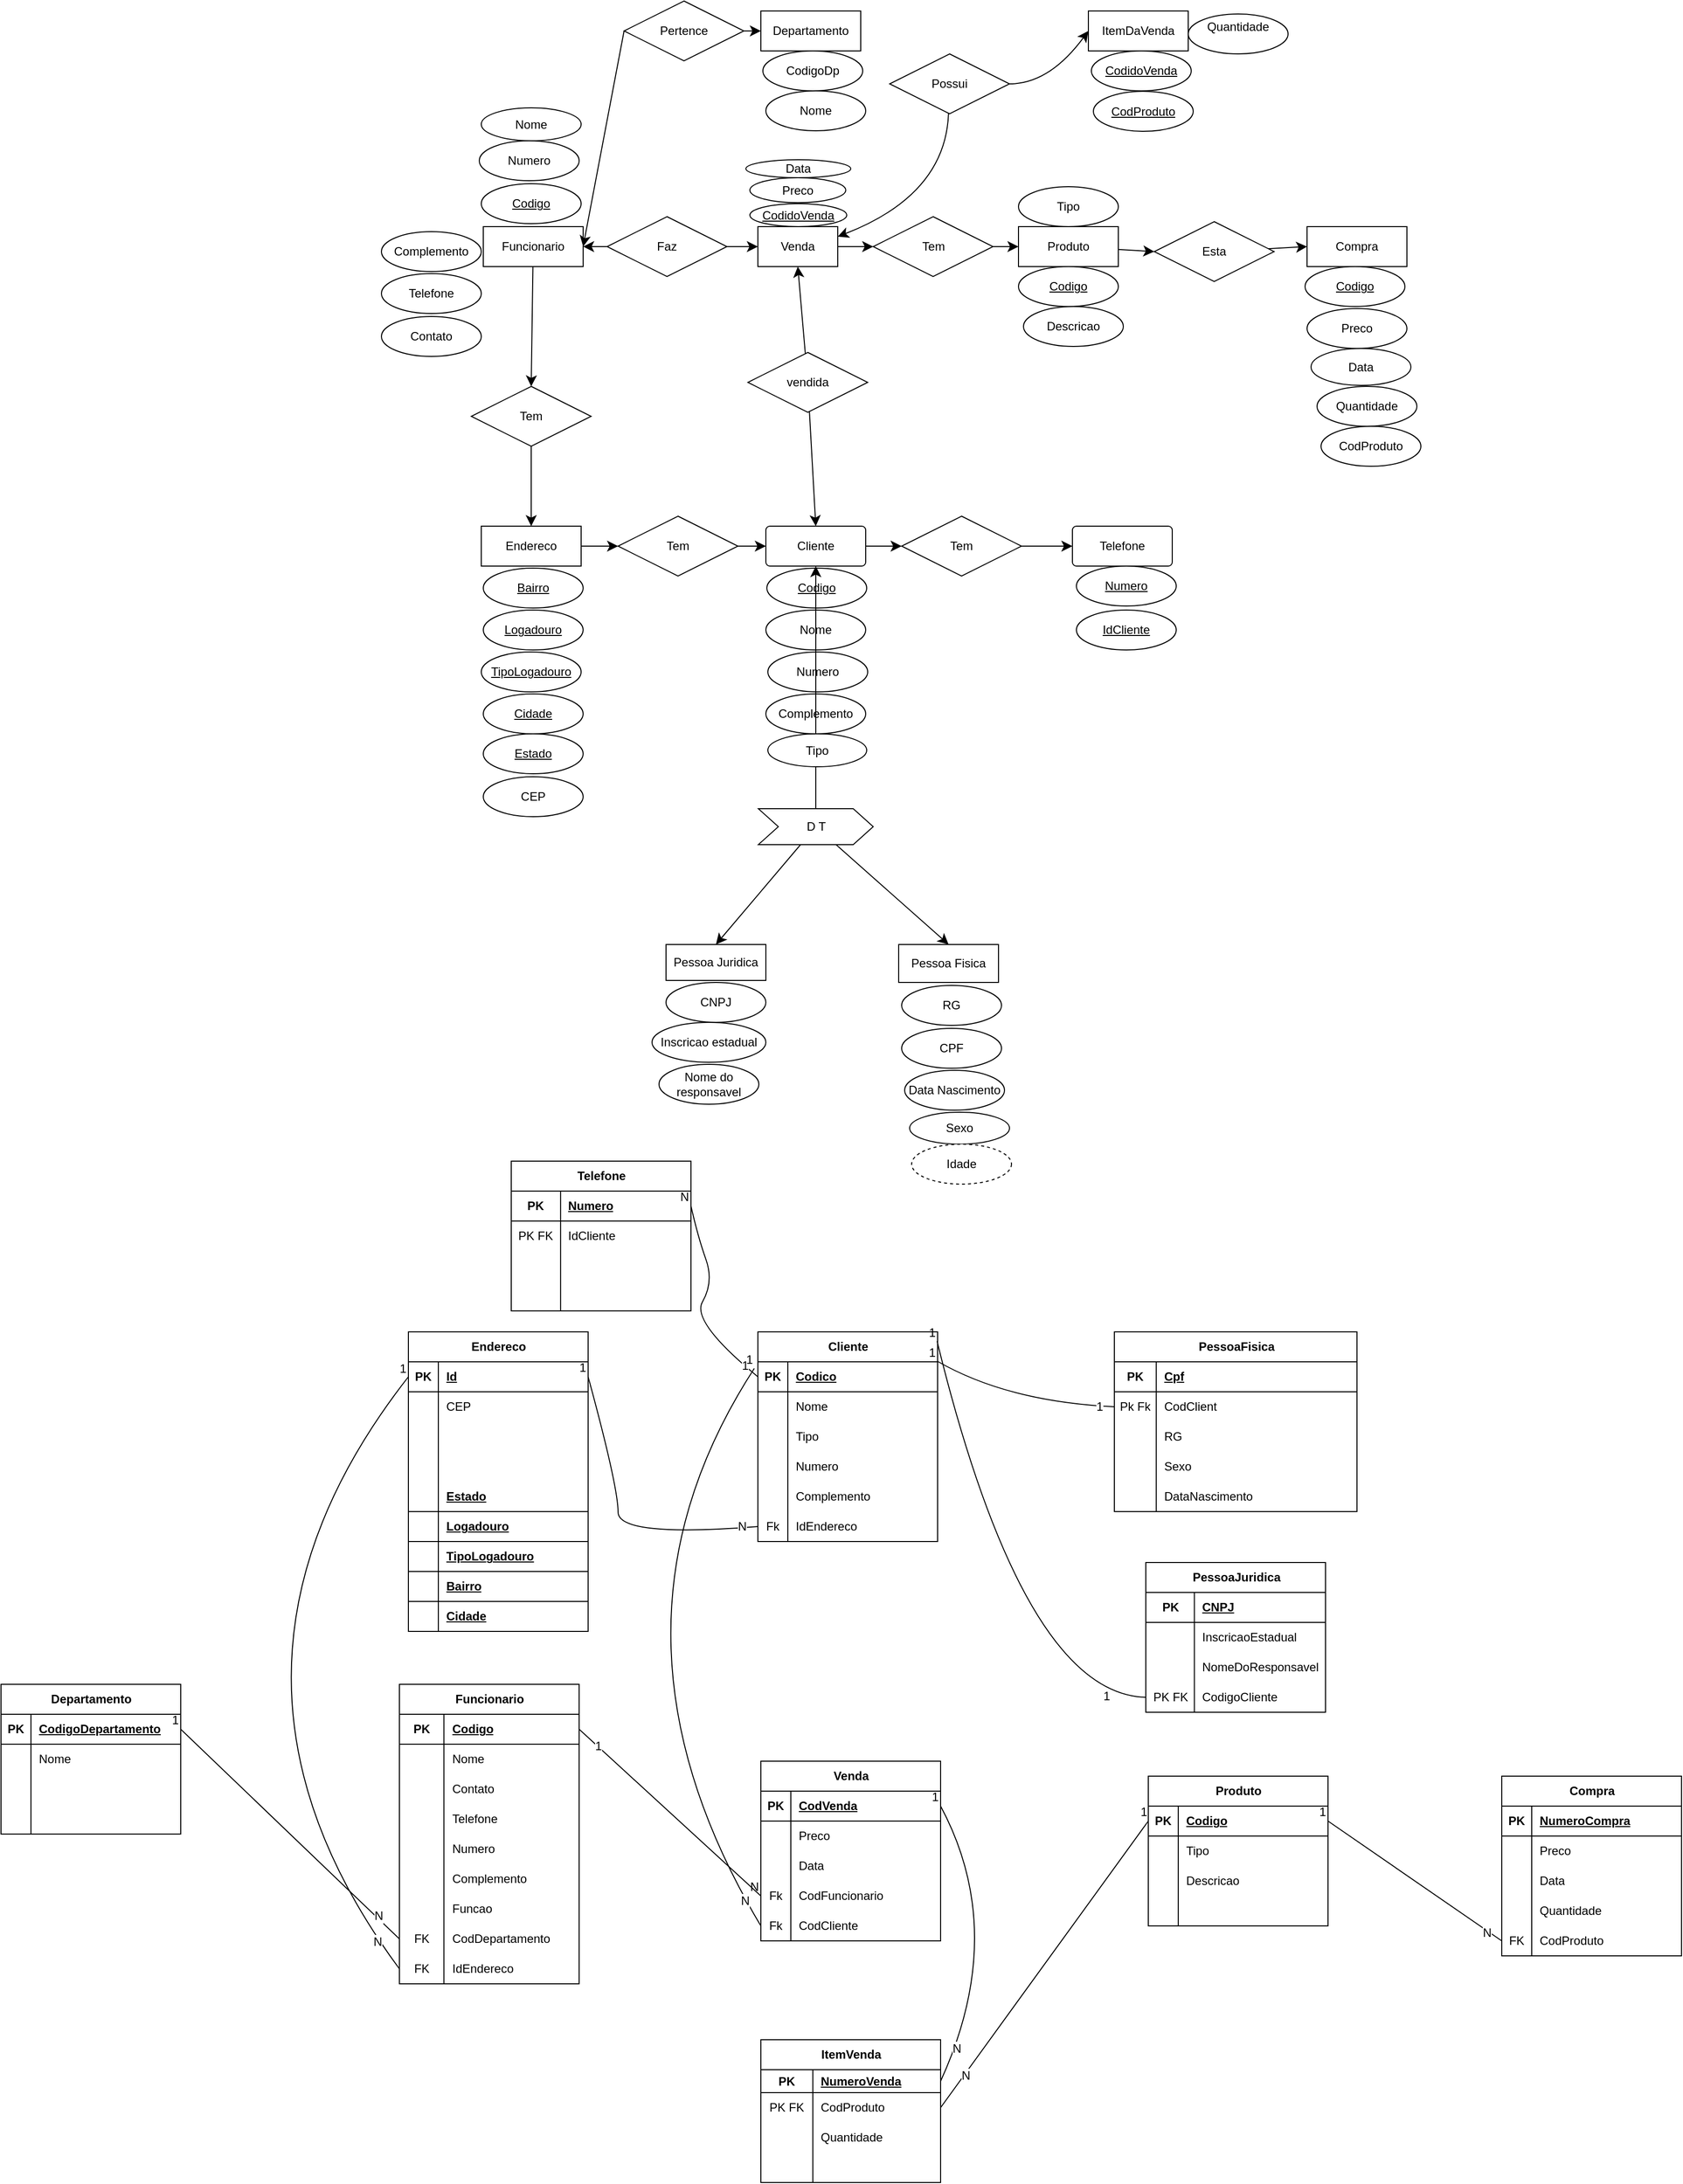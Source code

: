 <mxfile version="24.4.4" type="github">
  <diagram name="Página-1" id="MuoJyKg8qo2By2JafhDk">
    <mxGraphModel dx="1683" dy="1331" grid="0" gridSize="10" guides="1" tooltips="1" connect="1" arrows="1" fold="1" page="0" pageScale="1" pageWidth="827" pageHeight="1169" math="0" shadow="0">
      <root>
        <mxCell id="0" />
        <mxCell id="1" parent="0" />
        <mxCell id="j3iOtMdaD4tU8map6Iq3-1" value="Telefone" style="rounded=1;arcSize=10;whiteSpace=wrap;html=1;align=center;" vertex="1" parent="1">
          <mxGeometry x="343" y="-142" width="100" height="40" as="geometry" />
        </mxCell>
        <mxCell id="j3iOtMdaD4tU8map6Iq3-22" style="edgeStyle=none;curved=1;rounded=0;orthogonalLoop=1;jettySize=auto;html=1;entryX=0;entryY=0.5;entryDx=0;entryDy=0;fontSize=12;startSize=8;endSize=8;" edge="1" parent="1" source="j3iOtMdaD4tU8map6Iq3-2" target="j3iOtMdaD4tU8map6Iq3-20">
          <mxGeometry relative="1" as="geometry" />
        </mxCell>
        <mxCell id="j3iOtMdaD4tU8map6Iq3-2" value="Cliente" style="rounded=1;arcSize=10;whiteSpace=wrap;html=1;align=center;" vertex="1" parent="1">
          <mxGeometry x="36" y="-142" width="100" height="40" as="geometry" />
        </mxCell>
        <mxCell id="j3iOtMdaD4tU8map6Iq3-3" value="Codigo" style="ellipse;whiteSpace=wrap;html=1;align=center;fontStyle=4;" vertex="1" parent="1">
          <mxGeometry x="37" y="-100" width="100" height="40" as="geometry" />
        </mxCell>
        <mxCell id="j3iOtMdaD4tU8map6Iq3-5" value="Nome" style="ellipse;whiteSpace=wrap;html=1;align=center;" vertex="1" parent="1">
          <mxGeometry x="36" y="-58" width="100" height="40" as="geometry" />
        </mxCell>
        <mxCell id="j3iOtMdaD4tU8map6Iq3-6" value="Complemento" style="ellipse;whiteSpace=wrap;html=1;align=center;" vertex="1" parent="1">
          <mxGeometry x="36" y="26" width="100" height="40" as="geometry" />
        </mxCell>
        <mxCell id="j3iOtMdaD4tU8map6Iq3-7" value="Numero" style="ellipse;whiteSpace=wrap;html=1;align=center;" vertex="1" parent="1">
          <mxGeometry x="38" y="-16" width="100" height="40" as="geometry" />
        </mxCell>
        <mxCell id="j3iOtMdaD4tU8map6Iq3-19" style="edgeStyle=none;curved=1;rounded=0;orthogonalLoop=1;jettySize=auto;html=1;entryX=0;entryY=0.5;entryDx=0;entryDy=0;fontSize=12;startSize=8;endSize=8;" edge="1" parent="1" source="j3iOtMdaD4tU8map6Iq3-8" target="j3iOtMdaD4tU8map6Iq3-16">
          <mxGeometry relative="1" as="geometry" />
        </mxCell>
        <mxCell id="j3iOtMdaD4tU8map6Iq3-8" value="Endereco" style="whiteSpace=wrap;html=1;align=center;" vertex="1" parent="1">
          <mxGeometry x="-249" y="-142" width="100" height="40" as="geometry" />
        </mxCell>
        <mxCell id="j3iOtMdaD4tU8map6Iq3-10" value="Logadouro" style="ellipse;whiteSpace=wrap;html=1;align=center;fontStyle=4;" vertex="1" parent="1">
          <mxGeometry x="-247" y="-58" width="100" height="40" as="geometry" />
        </mxCell>
        <mxCell id="j3iOtMdaD4tU8map6Iq3-11" value="Bairro" style="ellipse;whiteSpace=wrap;html=1;align=center;fontStyle=4;" vertex="1" parent="1">
          <mxGeometry x="-247" y="-100" width="100" height="40" as="geometry" />
        </mxCell>
        <mxCell id="j3iOtMdaD4tU8map6Iq3-12" value="TipoLogadouro" style="ellipse;whiteSpace=wrap;html=1;align=center;fontStyle=4;" vertex="1" parent="1">
          <mxGeometry x="-249" y="-16" width="100" height="40" as="geometry" />
        </mxCell>
        <mxCell id="j3iOtMdaD4tU8map6Iq3-13" value="Estado" style="ellipse;whiteSpace=wrap;html=1;align=center;fontStyle=4;" vertex="1" parent="1">
          <mxGeometry x="-247" y="66" width="100" height="40" as="geometry" />
        </mxCell>
        <mxCell id="j3iOtMdaD4tU8map6Iq3-14" value="Cidade" style="ellipse;whiteSpace=wrap;html=1;align=center;fontStyle=4;" vertex="1" parent="1">
          <mxGeometry x="-247" y="26" width="100" height="40" as="geometry" />
        </mxCell>
        <mxCell id="j3iOtMdaD4tU8map6Iq3-15" value="CEP" style="ellipse;whiteSpace=wrap;html=1;align=center;" vertex="1" parent="1">
          <mxGeometry x="-247" y="109" width="100" height="40" as="geometry" />
        </mxCell>
        <mxCell id="j3iOtMdaD4tU8map6Iq3-17" style="edgeStyle=none;curved=1;rounded=0;orthogonalLoop=1;jettySize=auto;html=1;fontSize=12;startSize=8;endSize=8;" edge="1" parent="1" source="j3iOtMdaD4tU8map6Iq3-16" target="j3iOtMdaD4tU8map6Iq3-2">
          <mxGeometry relative="1" as="geometry" />
        </mxCell>
        <mxCell id="j3iOtMdaD4tU8map6Iq3-16" value="Tem" style="shape=rhombus;perimeter=rhombusPerimeter;whiteSpace=wrap;html=1;align=center;" vertex="1" parent="1">
          <mxGeometry x="-112" y="-152" width="120" height="60" as="geometry" />
        </mxCell>
        <mxCell id="j3iOtMdaD4tU8map6Iq3-21" style="edgeStyle=none;curved=1;rounded=0;orthogonalLoop=1;jettySize=auto;html=1;entryX=0;entryY=0.5;entryDx=0;entryDy=0;fontSize=12;startSize=8;endSize=8;" edge="1" parent="1" source="j3iOtMdaD4tU8map6Iq3-20" target="j3iOtMdaD4tU8map6Iq3-1">
          <mxGeometry relative="1" as="geometry" />
        </mxCell>
        <mxCell id="j3iOtMdaD4tU8map6Iq3-20" value="Tem" style="shape=rhombus;perimeter=rhombusPerimeter;whiteSpace=wrap;html=1;align=center;" vertex="1" parent="1">
          <mxGeometry x="172" y="-152" width="120" height="60" as="geometry" />
        </mxCell>
        <mxCell id="j3iOtMdaD4tU8map6Iq3-26" style="edgeStyle=none;curved=1;rounded=0;orthogonalLoop=1;jettySize=auto;html=1;entryX=0.5;entryY=1;entryDx=0;entryDy=0;fontSize=12;startSize=8;endSize=8;" edge="1" parent="1" source="j3iOtMdaD4tU8map6Iq3-24" target="j3iOtMdaD4tU8map6Iq3-2">
          <mxGeometry relative="1" as="geometry" />
        </mxCell>
        <mxCell id="j3iOtMdaD4tU8map6Iq3-30" style="edgeStyle=none;curved=1;rounded=0;orthogonalLoop=1;jettySize=auto;html=1;entryX=0.5;entryY=0;entryDx=0;entryDy=0;fontSize=12;startSize=8;endSize=8;" edge="1" parent="1" source="j3iOtMdaD4tU8map6Iq3-24" target="j3iOtMdaD4tU8map6Iq3-28">
          <mxGeometry relative="1" as="geometry" />
        </mxCell>
        <mxCell id="j3iOtMdaD4tU8map6Iq3-31" style="edgeStyle=none;curved=1;rounded=0;orthogonalLoop=1;jettySize=auto;html=1;entryX=0.5;entryY=0;entryDx=0;entryDy=0;fontSize=12;startSize=8;endSize=8;" edge="1" parent="1" source="j3iOtMdaD4tU8map6Iq3-24" target="j3iOtMdaD4tU8map6Iq3-29">
          <mxGeometry relative="1" as="geometry" />
        </mxCell>
        <mxCell id="j3iOtMdaD4tU8map6Iq3-24" value="D T" style="shape=step;perimeter=stepPerimeter;whiteSpace=wrap;html=1;fixedSize=1;" vertex="1" parent="1">
          <mxGeometry x="28.5" y="141" width="115" height="36" as="geometry" />
        </mxCell>
        <mxCell id="j3iOtMdaD4tU8map6Iq3-28" value="Pessoa Fisica" style="whiteSpace=wrap;html=1;align=center;" vertex="1" parent="1">
          <mxGeometry x="169" y="277" width="100" height="38" as="geometry" />
        </mxCell>
        <mxCell id="j3iOtMdaD4tU8map6Iq3-29" value="Pessoa Juridica" style="whiteSpace=wrap;html=1;align=center;" vertex="1" parent="1">
          <mxGeometry x="-64" y="277" width="100" height="36" as="geometry" />
        </mxCell>
        <mxCell id="j3iOtMdaD4tU8map6Iq3-32" value="CPF" style="ellipse;whiteSpace=wrap;html=1;align=center;" vertex="1" parent="1">
          <mxGeometry x="172" y="361" width="100" height="40" as="geometry" />
        </mxCell>
        <mxCell id="j3iOtMdaD4tU8map6Iq3-33" value="RG" style="ellipse;whiteSpace=wrap;html=1;align=center;" vertex="1" parent="1">
          <mxGeometry x="172" y="318" width="100" height="40" as="geometry" />
        </mxCell>
        <mxCell id="j3iOtMdaD4tU8map6Iq3-34" value="Data Nascimento" style="ellipse;whiteSpace=wrap;html=1;align=center;" vertex="1" parent="1">
          <mxGeometry x="175" y="403" width="100" height="40" as="geometry" />
        </mxCell>
        <mxCell id="j3iOtMdaD4tU8map6Iq3-35" value="Sexo" style="ellipse;whiteSpace=wrap;html=1;align=center;" vertex="1" parent="1">
          <mxGeometry x="180" y="445" width="100" height="32" as="geometry" />
        </mxCell>
        <mxCell id="j3iOtMdaD4tU8map6Iq3-37" value="Idade" style="ellipse;whiteSpace=wrap;html=1;align=center;dashed=1;" vertex="1" parent="1">
          <mxGeometry x="182" y="477" width="100" height="40" as="geometry" />
        </mxCell>
        <mxCell id="j3iOtMdaD4tU8map6Iq3-38" value="CNPJ" style="ellipse;whiteSpace=wrap;html=1;align=center;" vertex="1" parent="1">
          <mxGeometry x="-64" y="315" width="100" height="40" as="geometry" />
        </mxCell>
        <mxCell id="j3iOtMdaD4tU8map6Iq3-39" value="Inscricao estadual" style="ellipse;whiteSpace=wrap;html=1;align=center;" vertex="1" parent="1">
          <mxGeometry x="-78" y="355" width="114" height="40" as="geometry" />
        </mxCell>
        <mxCell id="j3iOtMdaD4tU8map6Iq3-40" value="Nome do responsavel" style="ellipse;whiteSpace=wrap;html=1;align=center;" vertex="1" parent="1">
          <mxGeometry x="-71" y="397" width="100" height="40" as="geometry" />
        </mxCell>
        <mxCell id="j3iOtMdaD4tU8map6Iq3-52" style="edgeStyle=none;curved=1;rounded=0;orthogonalLoop=1;jettySize=auto;html=1;entryX=0.5;entryY=0;entryDx=0;entryDy=0;fontSize=12;startSize=8;endSize=8;" edge="1" parent="1" source="j3iOtMdaD4tU8map6Iq3-42" target="j3iOtMdaD4tU8map6Iq3-51">
          <mxGeometry relative="1" as="geometry" />
        </mxCell>
        <mxCell id="j3iOtMdaD4tU8map6Iq3-42" value="Funcionario" style="whiteSpace=wrap;html=1;align=center;" vertex="1" parent="1">
          <mxGeometry x="-247" y="-442" width="100" height="40" as="geometry" />
        </mxCell>
        <mxCell id="j3iOtMdaD4tU8map6Iq3-45" value="Codigo" style="ellipse;whiteSpace=wrap;html=1;align=center;fontStyle=4;" vertex="1" parent="1">
          <mxGeometry x="-249" y="-485" width="100" height="40" as="geometry" />
        </mxCell>
        <mxCell id="j3iOtMdaD4tU8map6Iq3-46" value="Numero" style="ellipse;whiteSpace=wrap;html=1;align=center;" vertex="1" parent="1">
          <mxGeometry x="-251" y="-528" width="100" height="40" as="geometry" />
        </mxCell>
        <mxCell id="j3iOtMdaD4tU8map6Iq3-47" value="Nome" style="ellipse;whiteSpace=wrap;html=1;align=center;" vertex="1" parent="1">
          <mxGeometry x="-249" y="-561" width="100" height="33" as="geometry" />
        </mxCell>
        <mxCell id="j3iOtMdaD4tU8map6Iq3-48" value="Complemento" style="ellipse;whiteSpace=wrap;html=1;align=center;" vertex="1" parent="1">
          <mxGeometry x="-349" y="-437" width="100" height="40" as="geometry" />
        </mxCell>
        <mxCell id="j3iOtMdaD4tU8map6Iq3-49" value="Telefone" style="ellipse;whiteSpace=wrap;html=1;align=center;" vertex="1" parent="1">
          <mxGeometry x="-349" y="-395" width="100" height="40" as="geometry" />
        </mxCell>
        <mxCell id="j3iOtMdaD4tU8map6Iq3-50" value="Contato" style="ellipse;whiteSpace=wrap;html=1;align=center;" vertex="1" parent="1">
          <mxGeometry x="-349" y="-352" width="100" height="40" as="geometry" />
        </mxCell>
        <mxCell id="j3iOtMdaD4tU8map6Iq3-53" style="edgeStyle=none;curved=1;rounded=0;orthogonalLoop=1;jettySize=auto;html=1;entryX=0.5;entryY=0;entryDx=0;entryDy=0;fontSize=12;startSize=8;endSize=8;" edge="1" parent="1" source="j3iOtMdaD4tU8map6Iq3-51" target="j3iOtMdaD4tU8map6Iq3-8">
          <mxGeometry relative="1" as="geometry" />
        </mxCell>
        <mxCell id="j3iOtMdaD4tU8map6Iq3-51" value="Tem" style="shape=rhombus;perimeter=rhombusPerimeter;whiteSpace=wrap;html=1;align=center;" vertex="1" parent="1">
          <mxGeometry x="-259" y="-282" width="120" height="60" as="geometry" />
        </mxCell>
        <mxCell id="j3iOtMdaD4tU8map6Iq3-54" value="Departamento" style="whiteSpace=wrap;html=1;align=center;" vertex="1" parent="1">
          <mxGeometry x="31" y="-658" width="100" height="40" as="geometry" />
        </mxCell>
        <mxCell id="j3iOtMdaD4tU8map6Iq3-57" value="CodigoDp" style="ellipse;whiteSpace=wrap;html=1;align=center;" vertex="1" parent="1">
          <mxGeometry x="33" y="-618" width="100" height="40" as="geometry" />
        </mxCell>
        <mxCell id="j3iOtMdaD4tU8map6Iq3-58" value="Nome" style="ellipse;whiteSpace=wrap;html=1;align=center;" vertex="1" parent="1">
          <mxGeometry x="36" y="-578" width="100" height="40" as="geometry" />
        </mxCell>
        <mxCell id="j3iOtMdaD4tU8map6Iq3-60" style="edgeStyle=none;curved=1;rounded=0;orthogonalLoop=1;jettySize=auto;html=1;entryX=0;entryY=0.5;entryDx=0;entryDy=0;fontSize=12;startSize=8;endSize=8;" edge="1" parent="1" source="j3iOtMdaD4tU8map6Iq3-59" target="j3iOtMdaD4tU8map6Iq3-54">
          <mxGeometry relative="1" as="geometry" />
        </mxCell>
        <mxCell id="j3iOtMdaD4tU8map6Iq3-61" style="edgeStyle=none;curved=1;rounded=0;orthogonalLoop=1;jettySize=auto;html=1;exitX=0;exitY=0.5;exitDx=0;exitDy=0;entryX=1;entryY=0.5;entryDx=0;entryDy=0;fontSize=12;startSize=8;endSize=8;" edge="1" parent="1" source="j3iOtMdaD4tU8map6Iq3-59" target="j3iOtMdaD4tU8map6Iq3-42">
          <mxGeometry relative="1" as="geometry" />
        </mxCell>
        <mxCell id="j3iOtMdaD4tU8map6Iq3-59" value="Pertence" style="shape=rhombus;perimeter=rhombusPerimeter;whiteSpace=wrap;html=1;align=center;" vertex="1" parent="1">
          <mxGeometry x="-106" y="-668" width="120" height="60" as="geometry" />
        </mxCell>
        <mxCell id="j3iOtMdaD4tU8map6Iq3-93" style="edgeStyle=none;curved=1;rounded=0;orthogonalLoop=1;jettySize=auto;html=1;entryX=0;entryY=0.5;entryDx=0;entryDy=0;fontSize=12;startSize=8;endSize=8;" edge="1" parent="1" source="j3iOtMdaD4tU8map6Iq3-62" target="j3iOtMdaD4tU8map6Iq3-91">
          <mxGeometry relative="1" as="geometry" />
        </mxCell>
        <mxCell id="j3iOtMdaD4tU8map6Iq3-62" value="Produto" style="whiteSpace=wrap;html=1;align=center;" vertex="1" parent="1">
          <mxGeometry x="289" y="-442" width="100" height="40" as="geometry" />
        </mxCell>
        <mxCell id="j3iOtMdaD4tU8map6Iq3-64" value="Codigo" style="ellipse;whiteSpace=wrap;html=1;align=center;fontStyle=4;" vertex="1" parent="1">
          <mxGeometry x="289" y="-402" width="100" height="40" as="geometry" />
        </mxCell>
        <mxCell id="j3iOtMdaD4tU8map6Iq3-65" value="Descricao" style="ellipse;whiteSpace=wrap;html=1;align=center;" vertex="1" parent="1">
          <mxGeometry x="294" y="-362" width="100" height="40" as="geometry" />
        </mxCell>
        <mxCell id="j3iOtMdaD4tU8map6Iq3-68" value="Tipo" style="ellipse;whiteSpace=wrap;html=1;align=center;" vertex="1" parent="1">
          <mxGeometry x="289" y="-482" width="100" height="40" as="geometry" />
        </mxCell>
        <mxCell id="j3iOtMdaD4tU8map6Iq3-72" style="edgeStyle=none;curved=1;rounded=0;orthogonalLoop=1;jettySize=auto;html=1;entryX=0;entryY=0.5;entryDx=0;entryDy=0;fontSize=12;startSize=8;endSize=8;" edge="1" parent="1" source="j3iOtMdaD4tU8map6Iq3-69" target="j3iOtMdaD4tU8map6Iq3-70">
          <mxGeometry relative="1" as="geometry" />
        </mxCell>
        <mxCell id="j3iOtMdaD4tU8map6Iq3-69" value="Venda" style="whiteSpace=wrap;html=1;align=center;" vertex="1" parent="1">
          <mxGeometry x="28" y="-442" width="80" height="40" as="geometry" />
        </mxCell>
        <mxCell id="j3iOtMdaD4tU8map6Iq3-71" style="edgeStyle=none;curved=1;rounded=0;orthogonalLoop=1;jettySize=auto;html=1;entryX=0;entryY=0.5;entryDx=0;entryDy=0;fontSize=12;startSize=8;endSize=8;" edge="1" parent="1" source="j3iOtMdaD4tU8map6Iq3-70" target="j3iOtMdaD4tU8map6Iq3-62">
          <mxGeometry relative="1" as="geometry" />
        </mxCell>
        <mxCell id="j3iOtMdaD4tU8map6Iq3-70" value="Tem" style="shape=rhombus;perimeter=rhombusPerimeter;whiteSpace=wrap;html=1;align=center;" vertex="1" parent="1">
          <mxGeometry x="143.5" y="-452" width="120" height="60" as="geometry" />
        </mxCell>
        <mxCell id="j3iOtMdaD4tU8map6Iq3-74" style="edgeStyle=none;curved=1;rounded=0;orthogonalLoop=1;jettySize=auto;html=1;fontSize=12;startSize=8;endSize=8;" edge="1" parent="1" source="j3iOtMdaD4tU8map6Iq3-73" target="j3iOtMdaD4tU8map6Iq3-42">
          <mxGeometry relative="1" as="geometry" />
        </mxCell>
        <mxCell id="j3iOtMdaD4tU8map6Iq3-75" style="edgeStyle=none;curved=1;rounded=0;orthogonalLoop=1;jettySize=auto;html=1;exitX=1;exitY=0.5;exitDx=0;exitDy=0;entryX=0;entryY=0.5;entryDx=0;entryDy=0;fontSize=12;startSize=8;endSize=8;" edge="1" parent="1" source="j3iOtMdaD4tU8map6Iq3-73" target="j3iOtMdaD4tU8map6Iq3-69">
          <mxGeometry relative="1" as="geometry" />
        </mxCell>
        <mxCell id="j3iOtMdaD4tU8map6Iq3-73" value="Faz" style="shape=rhombus;perimeter=rhombusPerimeter;whiteSpace=wrap;html=1;align=center;" vertex="1" parent="1">
          <mxGeometry x="-123" y="-452" width="120" height="60" as="geometry" />
        </mxCell>
        <mxCell id="j3iOtMdaD4tU8map6Iq3-77" style="edgeStyle=none;curved=1;rounded=0;orthogonalLoop=1;jettySize=auto;html=1;entryX=0.5;entryY=1;entryDx=0;entryDy=0;fontSize=12;startSize=8;endSize=8;" edge="1" parent="1" source="j3iOtMdaD4tU8map6Iq3-76" target="j3iOtMdaD4tU8map6Iq3-69">
          <mxGeometry relative="1" as="geometry" />
        </mxCell>
        <mxCell id="j3iOtMdaD4tU8map6Iq3-78" style="edgeStyle=none;curved=1;rounded=0;orthogonalLoop=1;jettySize=auto;html=1;entryX=0.5;entryY=0;entryDx=0;entryDy=0;fontSize=12;startSize=8;endSize=8;" edge="1" parent="1" source="j3iOtMdaD4tU8map6Iq3-76" target="j3iOtMdaD4tU8map6Iq3-2">
          <mxGeometry relative="1" as="geometry" />
        </mxCell>
        <mxCell id="j3iOtMdaD4tU8map6Iq3-76" value="vendida" style="shape=rhombus;perimeter=rhombusPerimeter;whiteSpace=wrap;html=1;align=center;" vertex="1" parent="1">
          <mxGeometry x="18" y="-316" width="120" height="60" as="geometry" />
        </mxCell>
        <mxCell id="j3iOtMdaD4tU8map6Iq3-82" value="Preco" style="ellipse;whiteSpace=wrap;html=1;align=center;" vertex="1" parent="1">
          <mxGeometry x="20" y="-491" width="96" height="25" as="geometry" />
        </mxCell>
        <mxCell id="j3iOtMdaD4tU8map6Iq3-83" value="Data" style="ellipse;whiteSpace=wrap;html=1;align=center;" vertex="1" parent="1">
          <mxGeometry x="16" y="-509" width="105" height="18" as="geometry" />
        </mxCell>
        <mxCell id="j3iOtMdaD4tU8map6Iq3-84" value="Compra" style="whiteSpace=wrap;html=1;align=center;" vertex="1" parent="1">
          <mxGeometry x="578" y="-442" width="100" height="40" as="geometry" />
        </mxCell>
        <mxCell id="j3iOtMdaD4tU8map6Iq3-87" value="Codigo" style="ellipse;whiteSpace=wrap;html=1;align=center;fontStyle=4;" vertex="1" parent="1">
          <mxGeometry x="576" y="-402" width="100" height="40" as="geometry" />
        </mxCell>
        <mxCell id="j3iOtMdaD4tU8map6Iq3-88" value="Preco" style="ellipse;whiteSpace=wrap;html=1;align=center;" vertex="1" parent="1">
          <mxGeometry x="578" y="-360" width="100" height="40" as="geometry" />
        </mxCell>
        <mxCell id="j3iOtMdaD4tU8map6Iq3-90" value="Data" style="ellipse;whiteSpace=wrap;html=1;align=center;" vertex="1" parent="1">
          <mxGeometry x="582" y="-320" width="100" height="37" as="geometry" />
        </mxCell>
        <mxCell id="j3iOtMdaD4tU8map6Iq3-92" style="edgeStyle=none;curved=1;rounded=0;orthogonalLoop=1;jettySize=auto;html=1;entryX=0;entryY=0.5;entryDx=0;entryDy=0;fontSize=12;startSize=8;endSize=8;" edge="1" parent="1" source="j3iOtMdaD4tU8map6Iq3-91" target="j3iOtMdaD4tU8map6Iq3-84">
          <mxGeometry relative="1" as="geometry" />
        </mxCell>
        <mxCell id="j3iOtMdaD4tU8map6Iq3-91" value="Esta" style="shape=rhombus;perimeter=rhombusPerimeter;whiteSpace=wrap;html=1;align=center;" vertex="1" parent="1">
          <mxGeometry x="425" y="-447" width="120" height="60" as="geometry" />
        </mxCell>
        <mxCell id="j3iOtMdaD4tU8map6Iq3-94" value="Quantidade" style="ellipse;whiteSpace=wrap;html=1;align=center;" vertex="1" parent="1">
          <mxGeometry x="588" y="-282" width="100" height="40" as="geometry" />
        </mxCell>
        <mxCell id="j3iOtMdaD4tU8map6Iq3-96" value="CodProduto" style="ellipse;whiteSpace=wrap;html=1;align=center;" vertex="1" parent="1">
          <mxGeometry x="592" y="-242" width="100" height="40" as="geometry" />
        </mxCell>
        <mxCell id="j3iOtMdaD4tU8map6Iq3-97" value="ItemDaVenda" style="whiteSpace=wrap;html=1;align=center;" vertex="1" parent="1">
          <mxGeometry x="359" y="-658" width="100" height="40" as="geometry" />
        </mxCell>
        <mxCell id="j3iOtMdaD4tU8map6Iq3-98" value="CodidoVenda" style="ellipse;whiteSpace=wrap;html=1;align=center;fontStyle=4;" vertex="1" parent="1">
          <mxGeometry x="362" y="-618" width="100" height="40" as="geometry" />
        </mxCell>
        <mxCell id="j3iOtMdaD4tU8map6Iq3-99" value="CodidoVenda" style="ellipse;whiteSpace=wrap;html=1;align=center;fontStyle=4;" vertex="1" parent="1">
          <mxGeometry x="20" y="-465" width="97" height="23" as="geometry" />
        </mxCell>
        <mxCell id="j3iOtMdaD4tU8map6Iq3-102" value="CodProduto" style="ellipse;whiteSpace=wrap;html=1;align=center;fontStyle=4;" vertex="1" parent="1">
          <mxGeometry x="364" y="-577.5" width="100" height="40" as="geometry" />
        </mxCell>
        <mxCell id="j3iOtMdaD4tU8map6Iq3-104" value="Quantidade&lt;div&gt;&lt;br&gt;&lt;/div&gt;" style="ellipse;whiteSpace=wrap;html=1;align=center;" vertex="1" parent="1">
          <mxGeometry x="459" y="-655" width="100" height="40" as="geometry" />
        </mxCell>
        <mxCell id="j3iOtMdaD4tU8map6Iq3-106" style="edgeStyle=none;curved=1;rounded=0;orthogonalLoop=1;jettySize=auto;html=1;entryX=1;entryY=0.25;entryDx=0;entryDy=0;fontSize=12;startSize=8;endSize=8;" edge="1" parent="1" source="j3iOtMdaD4tU8map6Iq3-105" target="j3iOtMdaD4tU8map6Iq3-69">
          <mxGeometry relative="1" as="geometry">
            <Array as="points">
              <mxPoint x="216" y="-474" />
            </Array>
          </mxGeometry>
        </mxCell>
        <mxCell id="j3iOtMdaD4tU8map6Iq3-107" style="edgeStyle=none;curved=1;rounded=0;orthogonalLoop=1;jettySize=auto;html=1;entryX=0;entryY=0.5;entryDx=0;entryDy=0;fontSize=12;startSize=8;endSize=8;" edge="1" parent="1" source="j3iOtMdaD4tU8map6Iq3-105" target="j3iOtMdaD4tU8map6Iq3-97">
          <mxGeometry relative="1" as="geometry">
            <Array as="points">
              <mxPoint x="320" y="-585" />
            </Array>
          </mxGeometry>
        </mxCell>
        <mxCell id="j3iOtMdaD4tU8map6Iq3-105" value="Possui" style="shape=rhombus;perimeter=rhombusPerimeter;whiteSpace=wrap;html=1;align=center;" vertex="1" parent="1">
          <mxGeometry x="160" y="-615" width="120" height="60" as="geometry" />
        </mxCell>
        <mxCell id="j3iOtMdaD4tU8map6Iq3-108" value="Tipo" style="ellipse;whiteSpace=wrap;html=1;align=center;" vertex="1" parent="1">
          <mxGeometry x="38" y="66" width="99" height="33" as="geometry" />
        </mxCell>
        <mxCell id="j3iOtMdaD4tU8map6Iq3-109" value="Endereco" style="shape=table;startSize=30;container=1;collapsible=1;childLayout=tableLayout;fixedRows=1;rowLines=0;fontStyle=1;align=center;resizeLast=1;html=1;" vertex="1" parent="1">
          <mxGeometry x="-322" y="665" width="180" height="300" as="geometry" />
        </mxCell>
        <mxCell id="j3iOtMdaD4tU8map6Iq3-110" value="" style="shape=tableRow;horizontal=0;startSize=0;swimlaneHead=0;swimlaneBody=0;fillColor=none;collapsible=0;dropTarget=0;points=[[0,0.5],[1,0.5]];portConstraint=eastwest;top=0;left=0;right=0;bottom=1;" vertex="1" parent="j3iOtMdaD4tU8map6Iq3-109">
          <mxGeometry y="30" width="180" height="30" as="geometry" />
        </mxCell>
        <mxCell id="j3iOtMdaD4tU8map6Iq3-111" value="PK" style="shape=partialRectangle;connectable=0;fillColor=none;top=0;left=0;bottom=0;right=0;fontStyle=1;overflow=hidden;whiteSpace=wrap;html=1;" vertex="1" parent="j3iOtMdaD4tU8map6Iq3-110">
          <mxGeometry width="30" height="30" as="geometry">
            <mxRectangle width="30" height="30" as="alternateBounds" />
          </mxGeometry>
        </mxCell>
        <mxCell id="j3iOtMdaD4tU8map6Iq3-112" value="Id" style="shape=partialRectangle;connectable=0;fillColor=none;top=0;left=0;bottom=0;right=0;align=left;spacingLeft=6;fontStyle=5;overflow=hidden;whiteSpace=wrap;html=1;" vertex="1" parent="j3iOtMdaD4tU8map6Iq3-110">
          <mxGeometry x="30" width="150" height="30" as="geometry">
            <mxRectangle width="150" height="30" as="alternateBounds" />
          </mxGeometry>
        </mxCell>
        <mxCell id="j3iOtMdaD4tU8map6Iq3-113" value="" style="shape=tableRow;horizontal=0;startSize=0;swimlaneHead=0;swimlaneBody=0;fillColor=none;collapsible=0;dropTarget=0;points=[[0,0.5],[1,0.5]];portConstraint=eastwest;top=0;left=0;right=0;bottom=0;" vertex="1" parent="j3iOtMdaD4tU8map6Iq3-109">
          <mxGeometry y="60" width="180" height="30" as="geometry" />
        </mxCell>
        <mxCell id="j3iOtMdaD4tU8map6Iq3-114" value="" style="shape=partialRectangle;connectable=0;fillColor=none;top=0;left=0;bottom=0;right=0;editable=1;overflow=hidden;whiteSpace=wrap;html=1;" vertex="1" parent="j3iOtMdaD4tU8map6Iq3-113">
          <mxGeometry width="30" height="30" as="geometry">
            <mxRectangle width="30" height="30" as="alternateBounds" />
          </mxGeometry>
        </mxCell>
        <mxCell id="j3iOtMdaD4tU8map6Iq3-115" value="CEP" style="shape=partialRectangle;connectable=0;fillColor=none;top=0;left=0;bottom=0;right=0;align=left;spacingLeft=6;overflow=hidden;whiteSpace=wrap;html=1;" vertex="1" parent="j3iOtMdaD4tU8map6Iq3-113">
          <mxGeometry x="30" width="150" height="30" as="geometry">
            <mxRectangle width="150" height="30" as="alternateBounds" />
          </mxGeometry>
        </mxCell>
        <mxCell id="j3iOtMdaD4tU8map6Iq3-116" value="" style="shape=tableRow;horizontal=0;startSize=0;swimlaneHead=0;swimlaneBody=0;fillColor=none;collapsible=0;dropTarget=0;points=[[0,0.5],[1,0.5]];portConstraint=eastwest;top=0;left=0;right=0;bottom=0;" vertex="1" parent="j3iOtMdaD4tU8map6Iq3-109">
          <mxGeometry y="90" width="180" height="30" as="geometry" />
        </mxCell>
        <mxCell id="j3iOtMdaD4tU8map6Iq3-117" value="" style="shape=partialRectangle;connectable=0;fillColor=none;top=0;left=0;bottom=0;right=0;editable=1;overflow=hidden;whiteSpace=wrap;html=1;" vertex="1" parent="j3iOtMdaD4tU8map6Iq3-116">
          <mxGeometry width="30" height="30" as="geometry">
            <mxRectangle width="30" height="30" as="alternateBounds" />
          </mxGeometry>
        </mxCell>
        <mxCell id="j3iOtMdaD4tU8map6Iq3-118" value="" style="shape=partialRectangle;connectable=0;fillColor=none;top=0;left=0;bottom=0;right=0;align=left;spacingLeft=6;overflow=hidden;whiteSpace=wrap;html=1;" vertex="1" parent="j3iOtMdaD4tU8map6Iq3-116">
          <mxGeometry x="30" width="150" height="30" as="geometry">
            <mxRectangle width="150" height="30" as="alternateBounds" />
          </mxGeometry>
        </mxCell>
        <mxCell id="j3iOtMdaD4tU8map6Iq3-119" value="" style="shape=tableRow;horizontal=0;startSize=0;swimlaneHead=0;swimlaneBody=0;fillColor=none;collapsible=0;dropTarget=0;points=[[0,0.5],[1,0.5]];portConstraint=eastwest;top=0;left=0;right=0;bottom=0;" vertex="1" parent="j3iOtMdaD4tU8map6Iq3-109">
          <mxGeometry y="120" width="180" height="30" as="geometry" />
        </mxCell>
        <mxCell id="j3iOtMdaD4tU8map6Iq3-120" value="" style="shape=partialRectangle;connectable=0;fillColor=none;top=0;left=0;bottom=0;right=0;editable=1;overflow=hidden;whiteSpace=wrap;html=1;" vertex="1" parent="j3iOtMdaD4tU8map6Iq3-119">
          <mxGeometry width="30" height="30" as="geometry">
            <mxRectangle width="30" height="30" as="alternateBounds" />
          </mxGeometry>
        </mxCell>
        <mxCell id="j3iOtMdaD4tU8map6Iq3-121" value="" style="shape=partialRectangle;connectable=0;fillColor=none;top=0;left=0;bottom=0;right=0;align=left;spacingLeft=6;overflow=hidden;whiteSpace=wrap;html=1;" vertex="1" parent="j3iOtMdaD4tU8map6Iq3-119">
          <mxGeometry x="30" width="150" height="30" as="geometry">
            <mxRectangle width="150" height="30" as="alternateBounds" />
          </mxGeometry>
        </mxCell>
        <mxCell id="j3iOtMdaD4tU8map6Iq3-122" value="" style="shape=tableRow;horizontal=0;startSize=0;swimlaneHead=0;swimlaneBody=0;fillColor=none;collapsible=0;dropTarget=0;points=[[0,0.5],[1,0.5]];portConstraint=eastwest;top=0;left=0;right=0;bottom=1;" vertex="1" parent="j3iOtMdaD4tU8map6Iq3-109">
          <mxGeometry y="150" width="180" height="30" as="geometry" />
        </mxCell>
        <mxCell id="j3iOtMdaD4tU8map6Iq3-123" value="" style="shape=partialRectangle;connectable=0;fillColor=none;top=0;left=0;bottom=0;right=0;fontStyle=1;overflow=hidden;whiteSpace=wrap;html=1;" vertex="1" parent="j3iOtMdaD4tU8map6Iq3-122">
          <mxGeometry width="30" height="30" as="geometry">
            <mxRectangle width="30" height="30" as="alternateBounds" />
          </mxGeometry>
        </mxCell>
        <mxCell id="j3iOtMdaD4tU8map6Iq3-124" value="Estado" style="shape=partialRectangle;connectable=0;fillColor=none;top=0;left=0;bottom=0;right=0;align=left;spacingLeft=6;fontStyle=5;overflow=hidden;whiteSpace=wrap;html=1;" vertex="1" parent="j3iOtMdaD4tU8map6Iq3-122">
          <mxGeometry x="30" width="150" height="30" as="geometry">
            <mxRectangle width="150" height="30" as="alternateBounds" />
          </mxGeometry>
        </mxCell>
        <mxCell id="j3iOtMdaD4tU8map6Iq3-141" value="" style="shape=tableRow;horizontal=0;startSize=0;swimlaneHead=0;swimlaneBody=0;fillColor=none;collapsible=0;dropTarget=0;points=[[0,0.5],[1,0.5]];portConstraint=eastwest;top=0;left=0;right=0;bottom=1;" vertex="1" parent="j3iOtMdaD4tU8map6Iq3-109">
          <mxGeometry y="180" width="180" height="30" as="geometry" />
        </mxCell>
        <mxCell id="j3iOtMdaD4tU8map6Iq3-142" value="&lt;div&gt;&lt;br&gt;&lt;/div&gt;&lt;div&gt;&lt;br&gt;&lt;/div&gt;" style="shape=partialRectangle;connectable=0;fillColor=none;top=0;left=0;bottom=0;right=0;fontStyle=1;overflow=hidden;whiteSpace=wrap;html=1;" vertex="1" parent="j3iOtMdaD4tU8map6Iq3-141">
          <mxGeometry width="30" height="30" as="geometry">
            <mxRectangle width="30" height="30" as="alternateBounds" />
          </mxGeometry>
        </mxCell>
        <mxCell id="j3iOtMdaD4tU8map6Iq3-143" value="Logadouro" style="shape=partialRectangle;connectable=0;fillColor=none;top=0;left=0;bottom=0;right=0;align=left;spacingLeft=6;fontStyle=5;overflow=hidden;whiteSpace=wrap;html=1;" vertex="1" parent="j3iOtMdaD4tU8map6Iq3-141">
          <mxGeometry x="30" width="150" height="30" as="geometry">
            <mxRectangle width="150" height="30" as="alternateBounds" />
          </mxGeometry>
        </mxCell>
        <mxCell id="j3iOtMdaD4tU8map6Iq3-144" value="" style="shape=tableRow;horizontal=0;startSize=0;swimlaneHead=0;swimlaneBody=0;fillColor=none;collapsible=0;dropTarget=0;points=[[0,0.5],[1,0.5]];portConstraint=eastwest;top=0;left=0;right=0;bottom=1;" vertex="1" parent="j3iOtMdaD4tU8map6Iq3-109">
          <mxGeometry y="210" width="180" height="30" as="geometry" />
        </mxCell>
        <mxCell id="j3iOtMdaD4tU8map6Iq3-145" value="" style="shape=partialRectangle;connectable=0;fillColor=none;top=0;left=0;bottom=0;right=0;fontStyle=1;overflow=hidden;whiteSpace=wrap;html=1;" vertex="1" parent="j3iOtMdaD4tU8map6Iq3-144">
          <mxGeometry width="30" height="30" as="geometry">
            <mxRectangle width="30" height="30" as="alternateBounds" />
          </mxGeometry>
        </mxCell>
        <mxCell id="j3iOtMdaD4tU8map6Iq3-146" value="TipoLogadouro" style="shape=partialRectangle;connectable=0;fillColor=none;top=0;left=0;bottom=0;right=0;align=left;spacingLeft=6;fontStyle=5;overflow=hidden;whiteSpace=wrap;html=1;" vertex="1" parent="j3iOtMdaD4tU8map6Iq3-144">
          <mxGeometry x="30" width="150" height="30" as="geometry">
            <mxRectangle width="150" height="30" as="alternateBounds" />
          </mxGeometry>
        </mxCell>
        <mxCell id="j3iOtMdaD4tU8map6Iq3-147" value="" style="shape=tableRow;horizontal=0;startSize=0;swimlaneHead=0;swimlaneBody=0;fillColor=none;collapsible=0;dropTarget=0;points=[[0,0.5],[1,0.5]];portConstraint=eastwest;top=0;left=0;right=0;bottom=1;" vertex="1" parent="j3iOtMdaD4tU8map6Iq3-109">
          <mxGeometry y="240" width="180" height="30" as="geometry" />
        </mxCell>
        <mxCell id="j3iOtMdaD4tU8map6Iq3-148" value="" style="shape=partialRectangle;connectable=0;fillColor=none;top=0;left=0;bottom=0;right=0;fontStyle=1;overflow=hidden;whiteSpace=wrap;html=1;" vertex="1" parent="j3iOtMdaD4tU8map6Iq3-147">
          <mxGeometry width="30" height="30" as="geometry">
            <mxRectangle width="30" height="30" as="alternateBounds" />
          </mxGeometry>
        </mxCell>
        <mxCell id="j3iOtMdaD4tU8map6Iq3-149" value="Bairro" style="shape=partialRectangle;connectable=0;fillColor=none;top=0;left=0;bottom=0;right=0;align=left;spacingLeft=6;fontStyle=5;overflow=hidden;whiteSpace=wrap;html=1;" vertex="1" parent="j3iOtMdaD4tU8map6Iq3-147">
          <mxGeometry x="30" width="150" height="30" as="geometry">
            <mxRectangle width="150" height="30" as="alternateBounds" />
          </mxGeometry>
        </mxCell>
        <mxCell id="j3iOtMdaD4tU8map6Iq3-329" value="" style="shape=tableRow;horizontal=0;startSize=0;swimlaneHead=0;swimlaneBody=0;fillColor=none;collapsible=0;dropTarget=0;points=[[0,0.5],[1,0.5]];portConstraint=eastwest;top=0;left=0;right=0;bottom=1;" vertex="1" parent="j3iOtMdaD4tU8map6Iq3-109">
          <mxGeometry y="270" width="180" height="30" as="geometry" />
        </mxCell>
        <mxCell id="j3iOtMdaD4tU8map6Iq3-330" value="" style="shape=partialRectangle;connectable=0;fillColor=none;top=0;left=0;bottom=0;right=0;fontStyle=1;overflow=hidden;whiteSpace=wrap;html=1;" vertex="1" parent="j3iOtMdaD4tU8map6Iq3-329">
          <mxGeometry width="30" height="30" as="geometry">
            <mxRectangle width="30" height="30" as="alternateBounds" />
          </mxGeometry>
        </mxCell>
        <mxCell id="j3iOtMdaD4tU8map6Iq3-331" value="Cidade" style="shape=partialRectangle;connectable=0;fillColor=none;top=0;left=0;bottom=0;right=0;align=left;spacingLeft=6;fontStyle=5;overflow=hidden;whiteSpace=wrap;html=1;" vertex="1" parent="j3iOtMdaD4tU8map6Iq3-329">
          <mxGeometry x="30" width="150" height="30" as="geometry">
            <mxRectangle width="150" height="30" as="alternateBounds" />
          </mxGeometry>
        </mxCell>
        <mxCell id="j3iOtMdaD4tU8map6Iq3-150" value="Cliente" style="shape=table;startSize=30;container=1;collapsible=1;childLayout=tableLayout;fixedRows=1;rowLines=0;fontStyle=1;align=center;resizeLast=1;html=1;" vertex="1" parent="1">
          <mxGeometry x="28" y="665" width="180" height="210" as="geometry" />
        </mxCell>
        <mxCell id="j3iOtMdaD4tU8map6Iq3-151" value="" style="shape=tableRow;horizontal=0;startSize=0;swimlaneHead=0;swimlaneBody=0;fillColor=none;collapsible=0;dropTarget=0;points=[[0,0.5],[1,0.5]];portConstraint=eastwest;top=0;left=0;right=0;bottom=1;" vertex="1" parent="j3iOtMdaD4tU8map6Iq3-150">
          <mxGeometry y="30" width="180" height="30" as="geometry" />
        </mxCell>
        <mxCell id="j3iOtMdaD4tU8map6Iq3-152" value="PK" style="shape=partialRectangle;connectable=0;fillColor=none;top=0;left=0;bottom=0;right=0;fontStyle=1;overflow=hidden;whiteSpace=wrap;html=1;" vertex="1" parent="j3iOtMdaD4tU8map6Iq3-151">
          <mxGeometry width="30" height="30" as="geometry">
            <mxRectangle width="30" height="30" as="alternateBounds" />
          </mxGeometry>
        </mxCell>
        <mxCell id="j3iOtMdaD4tU8map6Iq3-153" value="Codico" style="shape=partialRectangle;connectable=0;fillColor=none;top=0;left=0;bottom=0;right=0;align=left;spacingLeft=6;fontStyle=5;overflow=hidden;whiteSpace=wrap;html=1;" vertex="1" parent="j3iOtMdaD4tU8map6Iq3-151">
          <mxGeometry x="30" width="150" height="30" as="geometry">
            <mxRectangle width="150" height="30" as="alternateBounds" />
          </mxGeometry>
        </mxCell>
        <mxCell id="j3iOtMdaD4tU8map6Iq3-154" value="" style="shape=tableRow;horizontal=0;startSize=0;swimlaneHead=0;swimlaneBody=0;fillColor=none;collapsible=0;dropTarget=0;points=[[0,0.5],[1,0.5]];portConstraint=eastwest;top=0;left=0;right=0;bottom=0;" vertex="1" parent="j3iOtMdaD4tU8map6Iq3-150">
          <mxGeometry y="60" width="180" height="30" as="geometry" />
        </mxCell>
        <mxCell id="j3iOtMdaD4tU8map6Iq3-155" value="" style="shape=partialRectangle;connectable=0;fillColor=none;top=0;left=0;bottom=0;right=0;editable=1;overflow=hidden;whiteSpace=wrap;html=1;" vertex="1" parent="j3iOtMdaD4tU8map6Iq3-154">
          <mxGeometry width="30" height="30" as="geometry">
            <mxRectangle width="30" height="30" as="alternateBounds" />
          </mxGeometry>
        </mxCell>
        <mxCell id="j3iOtMdaD4tU8map6Iq3-156" value="Nome" style="shape=partialRectangle;connectable=0;fillColor=none;top=0;left=0;bottom=0;right=0;align=left;spacingLeft=6;overflow=hidden;whiteSpace=wrap;html=1;" vertex="1" parent="j3iOtMdaD4tU8map6Iq3-154">
          <mxGeometry x="30" width="150" height="30" as="geometry">
            <mxRectangle width="150" height="30" as="alternateBounds" />
          </mxGeometry>
        </mxCell>
        <mxCell id="j3iOtMdaD4tU8map6Iq3-157" value="" style="shape=tableRow;horizontal=0;startSize=0;swimlaneHead=0;swimlaneBody=0;fillColor=none;collapsible=0;dropTarget=0;points=[[0,0.5],[1,0.5]];portConstraint=eastwest;top=0;left=0;right=0;bottom=0;" vertex="1" parent="j3iOtMdaD4tU8map6Iq3-150">
          <mxGeometry y="90" width="180" height="30" as="geometry" />
        </mxCell>
        <mxCell id="j3iOtMdaD4tU8map6Iq3-158" value="" style="shape=partialRectangle;connectable=0;fillColor=none;top=0;left=0;bottom=0;right=0;editable=1;overflow=hidden;whiteSpace=wrap;html=1;" vertex="1" parent="j3iOtMdaD4tU8map6Iq3-157">
          <mxGeometry width="30" height="30" as="geometry">
            <mxRectangle width="30" height="30" as="alternateBounds" />
          </mxGeometry>
        </mxCell>
        <mxCell id="j3iOtMdaD4tU8map6Iq3-159" value="Tipo" style="shape=partialRectangle;connectable=0;fillColor=none;top=0;left=0;bottom=0;right=0;align=left;spacingLeft=6;overflow=hidden;whiteSpace=wrap;html=1;" vertex="1" parent="j3iOtMdaD4tU8map6Iq3-157">
          <mxGeometry x="30" width="150" height="30" as="geometry">
            <mxRectangle width="150" height="30" as="alternateBounds" />
          </mxGeometry>
        </mxCell>
        <mxCell id="j3iOtMdaD4tU8map6Iq3-160" value="" style="shape=tableRow;horizontal=0;startSize=0;swimlaneHead=0;swimlaneBody=0;fillColor=none;collapsible=0;dropTarget=0;points=[[0,0.5],[1,0.5]];portConstraint=eastwest;top=0;left=0;right=0;bottom=0;" vertex="1" parent="j3iOtMdaD4tU8map6Iq3-150">
          <mxGeometry y="120" width="180" height="30" as="geometry" />
        </mxCell>
        <mxCell id="j3iOtMdaD4tU8map6Iq3-161" value="" style="shape=partialRectangle;connectable=0;fillColor=none;top=0;left=0;bottom=0;right=0;editable=1;overflow=hidden;whiteSpace=wrap;html=1;" vertex="1" parent="j3iOtMdaD4tU8map6Iq3-160">
          <mxGeometry width="30" height="30" as="geometry">
            <mxRectangle width="30" height="30" as="alternateBounds" />
          </mxGeometry>
        </mxCell>
        <mxCell id="j3iOtMdaD4tU8map6Iq3-162" value="Numero" style="shape=partialRectangle;connectable=0;fillColor=none;top=0;left=0;bottom=0;right=0;align=left;spacingLeft=6;overflow=hidden;whiteSpace=wrap;html=1;" vertex="1" parent="j3iOtMdaD4tU8map6Iq3-160">
          <mxGeometry x="30" width="150" height="30" as="geometry">
            <mxRectangle width="150" height="30" as="alternateBounds" />
          </mxGeometry>
        </mxCell>
        <mxCell id="j3iOtMdaD4tU8map6Iq3-176" value="" style="shape=tableRow;horizontal=0;startSize=0;swimlaneHead=0;swimlaneBody=0;fillColor=none;collapsible=0;dropTarget=0;points=[[0,0.5],[1,0.5]];portConstraint=eastwest;top=0;left=0;right=0;bottom=0;" vertex="1" parent="j3iOtMdaD4tU8map6Iq3-150">
          <mxGeometry y="150" width="180" height="30" as="geometry" />
        </mxCell>
        <mxCell id="j3iOtMdaD4tU8map6Iq3-177" value="" style="shape=partialRectangle;connectable=0;fillColor=none;top=0;left=0;bottom=0;right=0;editable=1;overflow=hidden;whiteSpace=wrap;html=1;" vertex="1" parent="j3iOtMdaD4tU8map6Iq3-176">
          <mxGeometry width="30" height="30" as="geometry">
            <mxRectangle width="30" height="30" as="alternateBounds" />
          </mxGeometry>
        </mxCell>
        <mxCell id="j3iOtMdaD4tU8map6Iq3-178" value="Complemento" style="shape=partialRectangle;connectable=0;fillColor=none;top=0;left=0;bottom=0;right=0;align=left;spacingLeft=6;overflow=hidden;whiteSpace=wrap;html=1;" vertex="1" parent="j3iOtMdaD4tU8map6Iq3-176">
          <mxGeometry x="30" width="150" height="30" as="geometry">
            <mxRectangle width="150" height="30" as="alternateBounds" />
          </mxGeometry>
        </mxCell>
        <mxCell id="j3iOtMdaD4tU8map6Iq3-179" value="" style="shape=tableRow;horizontal=0;startSize=0;swimlaneHead=0;swimlaneBody=0;fillColor=none;collapsible=0;dropTarget=0;points=[[0,0.5],[1,0.5]];portConstraint=eastwest;top=0;left=0;right=0;bottom=0;" vertex="1" parent="j3iOtMdaD4tU8map6Iq3-150">
          <mxGeometry y="180" width="180" height="30" as="geometry" />
        </mxCell>
        <mxCell id="j3iOtMdaD4tU8map6Iq3-180" value="Fk" style="shape=partialRectangle;connectable=0;fillColor=none;top=0;left=0;bottom=0;right=0;editable=1;overflow=hidden;whiteSpace=wrap;html=1;" vertex="1" parent="j3iOtMdaD4tU8map6Iq3-179">
          <mxGeometry width="30" height="30" as="geometry">
            <mxRectangle width="30" height="30" as="alternateBounds" />
          </mxGeometry>
        </mxCell>
        <mxCell id="j3iOtMdaD4tU8map6Iq3-181" value="IdEndereco" style="shape=partialRectangle;connectable=0;fillColor=none;top=0;left=0;bottom=0;right=0;align=left;spacingLeft=6;overflow=hidden;whiteSpace=wrap;html=1;" vertex="1" parent="j3iOtMdaD4tU8map6Iq3-179">
          <mxGeometry x="30" width="150" height="30" as="geometry">
            <mxRectangle width="150" height="30" as="alternateBounds" />
          </mxGeometry>
        </mxCell>
        <mxCell id="j3iOtMdaD4tU8map6Iq3-183" value="" style="endArrow=none;html=1;rounded=0;fontSize=12;startSize=8;endSize=8;curved=1;entryX=1;entryY=0.5;entryDx=0;entryDy=0;exitX=0;exitY=0.5;exitDx=0;exitDy=0;" edge="1" parent="1" source="j3iOtMdaD4tU8map6Iq3-179" target="j3iOtMdaD4tU8map6Iq3-110">
          <mxGeometry relative="1" as="geometry">
            <mxPoint x="-59" y="959" as="sourcePoint" />
            <mxPoint x="101" y="959" as="targetPoint" />
            <Array as="points">
              <mxPoint x="-112" y="871" />
              <mxPoint x="-112" y="820" />
            </Array>
          </mxGeometry>
        </mxCell>
        <mxCell id="j3iOtMdaD4tU8map6Iq3-184" value="1" style="resizable=0;html=1;whiteSpace=wrap;align=right;verticalAlign=bottom;" connectable="0" vertex="1" parent="j3iOtMdaD4tU8map6Iq3-183">
          <mxGeometry x="1" relative="1" as="geometry" />
        </mxCell>
        <mxCell id="j3iOtMdaD4tU8map6Iq3-199" value="N" style="edgeLabel;html=1;align=center;verticalAlign=middle;resizable=0;points=[];fontSize=12;" vertex="1" connectable="0" parent="j3iOtMdaD4tU8map6Iq3-183">
          <mxGeometry x="-0.894" y="-2" relative="1" as="geometry">
            <mxPoint as="offset" />
          </mxGeometry>
        </mxCell>
        <mxCell id="j3iOtMdaD4tU8map6Iq3-185" value="PessoaFisica" style="shape=table;startSize=30;container=1;collapsible=1;childLayout=tableLayout;fixedRows=1;rowLines=0;fontStyle=1;align=center;resizeLast=1;html=1;" vertex="1" parent="1">
          <mxGeometry x="385" y="665" width="243" height="180" as="geometry" />
        </mxCell>
        <mxCell id="j3iOtMdaD4tU8map6Iq3-186" value="" style="shape=tableRow;horizontal=0;startSize=0;swimlaneHead=0;swimlaneBody=0;fillColor=none;collapsible=0;dropTarget=0;points=[[0,0.5],[1,0.5]];portConstraint=eastwest;top=0;left=0;right=0;bottom=1;" vertex="1" parent="j3iOtMdaD4tU8map6Iq3-185">
          <mxGeometry y="30" width="243" height="30" as="geometry" />
        </mxCell>
        <mxCell id="j3iOtMdaD4tU8map6Iq3-187" value="PK" style="shape=partialRectangle;connectable=0;fillColor=none;top=0;left=0;bottom=0;right=0;fontStyle=1;overflow=hidden;whiteSpace=wrap;html=1;" vertex="1" parent="j3iOtMdaD4tU8map6Iq3-186">
          <mxGeometry width="41.947" height="30" as="geometry">
            <mxRectangle width="41.947" height="30" as="alternateBounds" />
          </mxGeometry>
        </mxCell>
        <mxCell id="j3iOtMdaD4tU8map6Iq3-188" value="Cpf" style="shape=partialRectangle;connectable=0;fillColor=none;top=0;left=0;bottom=0;right=0;align=left;spacingLeft=6;fontStyle=5;overflow=hidden;whiteSpace=wrap;html=1;" vertex="1" parent="j3iOtMdaD4tU8map6Iq3-186">
          <mxGeometry x="41.947" width="201.053" height="30" as="geometry">
            <mxRectangle width="201.053" height="30" as="alternateBounds" />
          </mxGeometry>
        </mxCell>
        <mxCell id="j3iOtMdaD4tU8map6Iq3-189" value="" style="shape=tableRow;horizontal=0;startSize=0;swimlaneHead=0;swimlaneBody=0;fillColor=none;collapsible=0;dropTarget=0;points=[[0,0.5],[1,0.5]];portConstraint=eastwest;top=0;left=0;right=0;bottom=0;" vertex="1" parent="j3iOtMdaD4tU8map6Iq3-185">
          <mxGeometry y="60" width="243" height="30" as="geometry" />
        </mxCell>
        <mxCell id="j3iOtMdaD4tU8map6Iq3-190" value="Pk Fk" style="shape=partialRectangle;connectable=0;fillColor=none;top=0;left=0;bottom=0;right=0;editable=1;overflow=hidden;whiteSpace=wrap;html=1;" vertex="1" parent="j3iOtMdaD4tU8map6Iq3-189">
          <mxGeometry width="41.947" height="30" as="geometry">
            <mxRectangle width="41.947" height="30" as="alternateBounds" />
          </mxGeometry>
        </mxCell>
        <mxCell id="j3iOtMdaD4tU8map6Iq3-191" value="CodClient" style="shape=partialRectangle;connectable=0;fillColor=none;top=0;left=0;bottom=0;right=0;align=left;spacingLeft=6;overflow=hidden;whiteSpace=wrap;html=1;" vertex="1" parent="j3iOtMdaD4tU8map6Iq3-189">
          <mxGeometry x="41.947" width="201.053" height="30" as="geometry">
            <mxRectangle width="201.053" height="30" as="alternateBounds" />
          </mxGeometry>
        </mxCell>
        <mxCell id="j3iOtMdaD4tU8map6Iq3-192" value="" style="shape=tableRow;horizontal=0;startSize=0;swimlaneHead=0;swimlaneBody=0;fillColor=none;collapsible=0;dropTarget=0;points=[[0,0.5],[1,0.5]];portConstraint=eastwest;top=0;left=0;right=0;bottom=0;" vertex="1" parent="j3iOtMdaD4tU8map6Iq3-185">
          <mxGeometry y="90" width="243" height="30" as="geometry" />
        </mxCell>
        <mxCell id="j3iOtMdaD4tU8map6Iq3-193" value="" style="shape=partialRectangle;connectable=0;fillColor=none;top=0;left=0;bottom=0;right=0;editable=1;overflow=hidden;whiteSpace=wrap;html=1;" vertex="1" parent="j3iOtMdaD4tU8map6Iq3-192">
          <mxGeometry width="41.947" height="30" as="geometry">
            <mxRectangle width="41.947" height="30" as="alternateBounds" />
          </mxGeometry>
        </mxCell>
        <mxCell id="j3iOtMdaD4tU8map6Iq3-194" value="RG" style="shape=partialRectangle;connectable=0;fillColor=none;top=0;left=0;bottom=0;right=0;align=left;spacingLeft=6;overflow=hidden;whiteSpace=wrap;html=1;" vertex="1" parent="j3iOtMdaD4tU8map6Iq3-192">
          <mxGeometry x="41.947" width="201.053" height="30" as="geometry">
            <mxRectangle width="201.053" height="30" as="alternateBounds" />
          </mxGeometry>
        </mxCell>
        <mxCell id="j3iOtMdaD4tU8map6Iq3-195" value="" style="shape=tableRow;horizontal=0;startSize=0;swimlaneHead=0;swimlaneBody=0;fillColor=none;collapsible=0;dropTarget=0;points=[[0,0.5],[1,0.5]];portConstraint=eastwest;top=0;left=0;right=0;bottom=0;" vertex="1" parent="j3iOtMdaD4tU8map6Iq3-185">
          <mxGeometry y="120" width="243" height="30" as="geometry" />
        </mxCell>
        <mxCell id="j3iOtMdaD4tU8map6Iq3-196" value="" style="shape=partialRectangle;connectable=0;fillColor=none;top=0;left=0;bottom=0;right=0;editable=1;overflow=hidden;whiteSpace=wrap;html=1;" vertex="1" parent="j3iOtMdaD4tU8map6Iq3-195">
          <mxGeometry width="41.947" height="30" as="geometry">
            <mxRectangle width="41.947" height="30" as="alternateBounds" />
          </mxGeometry>
        </mxCell>
        <mxCell id="j3iOtMdaD4tU8map6Iq3-197" value="Sexo" style="shape=partialRectangle;connectable=0;fillColor=none;top=0;left=0;bottom=0;right=0;align=left;spacingLeft=6;overflow=hidden;whiteSpace=wrap;html=1;" vertex="1" parent="j3iOtMdaD4tU8map6Iq3-195">
          <mxGeometry x="41.947" width="201.053" height="30" as="geometry">
            <mxRectangle width="201.053" height="30" as="alternateBounds" />
          </mxGeometry>
        </mxCell>
        <mxCell id="j3iOtMdaD4tU8map6Iq3-203" value="" style="shape=tableRow;horizontal=0;startSize=0;swimlaneHead=0;swimlaneBody=0;fillColor=none;collapsible=0;dropTarget=0;points=[[0,0.5],[1,0.5]];portConstraint=eastwest;top=0;left=0;right=0;bottom=0;" vertex="1" parent="j3iOtMdaD4tU8map6Iq3-185">
          <mxGeometry y="150" width="243" height="30" as="geometry" />
        </mxCell>
        <mxCell id="j3iOtMdaD4tU8map6Iq3-204" value="" style="shape=partialRectangle;connectable=0;fillColor=none;top=0;left=0;bottom=0;right=0;editable=1;overflow=hidden;whiteSpace=wrap;html=1;" vertex="1" parent="j3iOtMdaD4tU8map6Iq3-203">
          <mxGeometry width="41.947" height="30" as="geometry">
            <mxRectangle width="41.947" height="30" as="alternateBounds" />
          </mxGeometry>
        </mxCell>
        <mxCell id="j3iOtMdaD4tU8map6Iq3-205" value="DataNascimento" style="shape=partialRectangle;connectable=0;fillColor=none;top=0;left=0;bottom=0;right=0;align=left;spacingLeft=6;overflow=hidden;whiteSpace=wrap;html=1;" vertex="1" parent="j3iOtMdaD4tU8map6Iq3-203">
          <mxGeometry x="41.947" width="201.053" height="30" as="geometry">
            <mxRectangle width="201.053" height="30" as="alternateBounds" />
          </mxGeometry>
        </mxCell>
        <mxCell id="j3iOtMdaD4tU8map6Iq3-200" value="" style="endArrow=none;html=1;rounded=0;fontSize=12;startSize=8;endSize=8;curved=1;entryX=0.997;entryY=-0.025;entryDx=0;entryDy=0;entryPerimeter=0;exitX=0;exitY=0.5;exitDx=0;exitDy=0;" edge="1" parent="1" source="j3iOtMdaD4tU8map6Iq3-189" target="j3iOtMdaD4tU8map6Iq3-151">
          <mxGeometry relative="1" as="geometry">
            <mxPoint x="238" y="850" as="sourcePoint" />
            <mxPoint x="398" y="850" as="targetPoint" />
            <Array as="points">
              <mxPoint x="278" y="735" />
            </Array>
          </mxGeometry>
        </mxCell>
        <mxCell id="j3iOtMdaD4tU8map6Iq3-201" value="1" style="resizable=0;html=1;whiteSpace=wrap;align=right;verticalAlign=bottom;" connectable="0" vertex="1" parent="j3iOtMdaD4tU8map6Iq3-200">
          <mxGeometry x="1" relative="1" as="geometry" />
        </mxCell>
        <mxCell id="j3iOtMdaD4tU8map6Iq3-202" value="1" style="edgeLabel;html=1;align=center;verticalAlign=middle;resizable=0;points=[];fontSize=12;" vertex="1" connectable="0" parent="j3iOtMdaD4tU8map6Iq3-200">
          <mxGeometry x="-0.837" relative="1" as="geometry">
            <mxPoint as="offset" />
          </mxGeometry>
        </mxCell>
        <mxCell id="j3iOtMdaD4tU8map6Iq3-206" value="PessoaJuridica" style="shape=table;startSize=30;container=1;collapsible=1;childLayout=tableLayout;fixedRows=1;rowLines=0;fontStyle=1;align=center;resizeLast=1;html=1;" vertex="1" parent="1">
          <mxGeometry x="416.5" y="896" width="180" height="150" as="geometry" />
        </mxCell>
        <mxCell id="j3iOtMdaD4tU8map6Iq3-207" value="" style="shape=tableRow;horizontal=0;startSize=0;swimlaneHead=0;swimlaneBody=0;fillColor=none;collapsible=0;dropTarget=0;points=[[0,0.5],[1,0.5]];portConstraint=eastwest;top=0;left=0;right=0;bottom=1;" vertex="1" parent="j3iOtMdaD4tU8map6Iq3-206">
          <mxGeometry y="30" width="180" height="30" as="geometry" />
        </mxCell>
        <mxCell id="j3iOtMdaD4tU8map6Iq3-208" value="PK" style="shape=partialRectangle;connectable=0;fillColor=none;top=0;left=0;bottom=0;right=0;fontStyle=1;overflow=hidden;whiteSpace=wrap;html=1;" vertex="1" parent="j3iOtMdaD4tU8map6Iq3-207">
          <mxGeometry width="48.658" height="30" as="geometry">
            <mxRectangle width="48.658" height="30" as="alternateBounds" />
          </mxGeometry>
        </mxCell>
        <mxCell id="j3iOtMdaD4tU8map6Iq3-209" value="CNPJ" style="shape=partialRectangle;connectable=0;fillColor=none;top=0;left=0;bottom=0;right=0;align=left;spacingLeft=6;fontStyle=5;overflow=hidden;whiteSpace=wrap;html=1;" vertex="1" parent="j3iOtMdaD4tU8map6Iq3-207">
          <mxGeometry x="48.658" width="131.342" height="30" as="geometry">
            <mxRectangle width="131.342" height="30" as="alternateBounds" />
          </mxGeometry>
        </mxCell>
        <mxCell id="j3iOtMdaD4tU8map6Iq3-210" value="" style="shape=tableRow;horizontal=0;startSize=0;swimlaneHead=0;swimlaneBody=0;fillColor=none;collapsible=0;dropTarget=0;points=[[0,0.5],[1,0.5]];portConstraint=eastwest;top=0;left=0;right=0;bottom=0;" vertex="1" parent="j3iOtMdaD4tU8map6Iq3-206">
          <mxGeometry y="60" width="180" height="30" as="geometry" />
        </mxCell>
        <mxCell id="j3iOtMdaD4tU8map6Iq3-211" value="" style="shape=partialRectangle;connectable=0;fillColor=none;top=0;left=0;bottom=0;right=0;editable=1;overflow=hidden;whiteSpace=wrap;html=1;" vertex="1" parent="j3iOtMdaD4tU8map6Iq3-210">
          <mxGeometry width="48.658" height="30" as="geometry">
            <mxRectangle width="48.658" height="30" as="alternateBounds" />
          </mxGeometry>
        </mxCell>
        <mxCell id="j3iOtMdaD4tU8map6Iq3-212" value="InscricaoEstadual" style="shape=partialRectangle;connectable=0;fillColor=none;top=0;left=0;bottom=0;right=0;align=left;spacingLeft=6;overflow=hidden;whiteSpace=wrap;html=1;" vertex="1" parent="j3iOtMdaD4tU8map6Iq3-210">
          <mxGeometry x="48.658" width="131.342" height="30" as="geometry">
            <mxRectangle width="131.342" height="30" as="alternateBounds" />
          </mxGeometry>
        </mxCell>
        <mxCell id="j3iOtMdaD4tU8map6Iq3-213" value="" style="shape=tableRow;horizontal=0;startSize=0;swimlaneHead=0;swimlaneBody=0;fillColor=none;collapsible=0;dropTarget=0;points=[[0,0.5],[1,0.5]];portConstraint=eastwest;top=0;left=0;right=0;bottom=0;" vertex="1" parent="j3iOtMdaD4tU8map6Iq3-206">
          <mxGeometry y="90" width="180" height="30" as="geometry" />
        </mxCell>
        <mxCell id="j3iOtMdaD4tU8map6Iq3-214" value="" style="shape=partialRectangle;connectable=0;fillColor=none;top=0;left=0;bottom=0;right=0;editable=1;overflow=hidden;whiteSpace=wrap;html=1;" vertex="1" parent="j3iOtMdaD4tU8map6Iq3-213">
          <mxGeometry width="48.658" height="30" as="geometry">
            <mxRectangle width="48.658" height="30" as="alternateBounds" />
          </mxGeometry>
        </mxCell>
        <mxCell id="j3iOtMdaD4tU8map6Iq3-215" value="NomeDoResponsavel" style="shape=partialRectangle;connectable=0;fillColor=none;top=0;left=0;bottom=0;right=0;align=left;spacingLeft=6;overflow=hidden;whiteSpace=wrap;html=1;" vertex="1" parent="j3iOtMdaD4tU8map6Iq3-213">
          <mxGeometry x="48.658" width="131.342" height="30" as="geometry">
            <mxRectangle width="131.342" height="30" as="alternateBounds" />
          </mxGeometry>
        </mxCell>
        <mxCell id="j3iOtMdaD4tU8map6Iq3-216" value="" style="shape=tableRow;horizontal=0;startSize=0;swimlaneHead=0;swimlaneBody=0;fillColor=none;collapsible=0;dropTarget=0;points=[[0,0.5],[1,0.5]];portConstraint=eastwest;top=0;left=0;right=0;bottom=0;" vertex="1" parent="j3iOtMdaD4tU8map6Iq3-206">
          <mxGeometry y="120" width="180" height="30" as="geometry" />
        </mxCell>
        <mxCell id="j3iOtMdaD4tU8map6Iq3-217" value="PK FK" style="shape=partialRectangle;connectable=0;fillColor=none;top=0;left=0;bottom=0;right=0;editable=1;overflow=hidden;whiteSpace=wrap;html=1;" vertex="1" parent="j3iOtMdaD4tU8map6Iq3-216">
          <mxGeometry width="48.658" height="30" as="geometry">
            <mxRectangle width="48.658" height="30" as="alternateBounds" />
          </mxGeometry>
        </mxCell>
        <mxCell id="j3iOtMdaD4tU8map6Iq3-218" value="CodigoCliente" style="shape=partialRectangle;connectable=0;fillColor=none;top=0;left=0;bottom=0;right=0;align=left;spacingLeft=6;overflow=hidden;whiteSpace=wrap;html=1;" vertex="1" parent="j3iOtMdaD4tU8map6Iq3-216">
          <mxGeometry x="48.658" width="131.342" height="30" as="geometry">
            <mxRectangle width="131.342" height="30" as="alternateBounds" />
          </mxGeometry>
        </mxCell>
        <mxCell id="j3iOtMdaD4tU8map6Iq3-219" value="" style="endArrow=none;html=1;rounded=0;fontSize=12;startSize=8;endSize=8;curved=1;entryX=0.997;entryY=0.044;entryDx=0;entryDy=0;entryPerimeter=0;exitX=0;exitY=0.5;exitDx=0;exitDy=0;" edge="1" parent="1" source="j3iOtMdaD4tU8map6Iq3-216" target="j3iOtMdaD4tU8map6Iq3-150">
          <mxGeometry relative="1" as="geometry">
            <mxPoint x="401" y="1033" as="sourcePoint" />
            <mxPoint x="223" y="987" as="targetPoint" />
            <Array as="points">
              <mxPoint x="294" y="1028" />
            </Array>
          </mxGeometry>
        </mxCell>
        <mxCell id="j3iOtMdaD4tU8map6Iq3-220" value="1" style="resizable=0;html=1;whiteSpace=wrap;align=right;verticalAlign=bottom;" connectable="0" vertex="1" parent="j3iOtMdaD4tU8map6Iq3-219">
          <mxGeometry x="1" relative="1" as="geometry" />
        </mxCell>
        <mxCell id="j3iOtMdaD4tU8map6Iq3-221" value="1" style="edgeLabel;html=1;align=center;verticalAlign=middle;resizable=0;points=[];fontSize=12;" vertex="1" connectable="0" parent="j3iOtMdaD4tU8map6Iq3-219">
          <mxGeometry x="-0.837" relative="1" as="geometry">
            <mxPoint as="offset" />
          </mxGeometry>
        </mxCell>
        <mxCell id="j3iOtMdaD4tU8map6Iq3-222" value="IdCliente" style="ellipse;whiteSpace=wrap;html=1;align=center;fontStyle=4;" vertex="1" parent="1">
          <mxGeometry x="347" y="-58" width="100" height="40" as="geometry" />
        </mxCell>
        <mxCell id="j3iOtMdaD4tU8map6Iq3-223" value="Numero" style="ellipse;whiteSpace=wrap;html=1;align=center;fontStyle=4;" vertex="1" parent="1">
          <mxGeometry x="347" y="-102" width="100" height="40" as="geometry" />
        </mxCell>
        <mxCell id="j3iOtMdaD4tU8map6Iq3-224" value="Telefone" style="shape=table;startSize=30;container=1;collapsible=1;childLayout=tableLayout;fixedRows=1;rowLines=0;fontStyle=1;align=center;resizeLast=1;html=1;" vertex="1" parent="1">
          <mxGeometry x="-219" y="494" width="180" height="150" as="geometry" />
        </mxCell>
        <mxCell id="j3iOtMdaD4tU8map6Iq3-225" value="" style="shape=tableRow;horizontal=0;startSize=0;swimlaneHead=0;swimlaneBody=0;fillColor=none;collapsible=0;dropTarget=0;points=[[0,0.5],[1,0.5]];portConstraint=eastwest;top=0;left=0;right=0;bottom=1;" vertex="1" parent="j3iOtMdaD4tU8map6Iq3-224">
          <mxGeometry y="30" width="180" height="30" as="geometry" />
        </mxCell>
        <mxCell id="j3iOtMdaD4tU8map6Iq3-226" value="PK" style="shape=partialRectangle;connectable=0;fillColor=none;top=0;left=0;bottom=0;right=0;fontStyle=1;overflow=hidden;whiteSpace=wrap;html=1;" vertex="1" parent="j3iOtMdaD4tU8map6Iq3-225">
          <mxGeometry width="49.421" height="30" as="geometry">
            <mxRectangle width="49.421" height="30" as="alternateBounds" />
          </mxGeometry>
        </mxCell>
        <mxCell id="j3iOtMdaD4tU8map6Iq3-227" value="Numero" style="shape=partialRectangle;connectable=0;fillColor=none;top=0;left=0;bottom=0;right=0;align=left;spacingLeft=6;fontStyle=5;overflow=hidden;whiteSpace=wrap;html=1;" vertex="1" parent="j3iOtMdaD4tU8map6Iq3-225">
          <mxGeometry x="49.421" width="130.579" height="30" as="geometry">
            <mxRectangle width="130.579" height="30" as="alternateBounds" />
          </mxGeometry>
        </mxCell>
        <mxCell id="j3iOtMdaD4tU8map6Iq3-228" value="" style="shape=tableRow;horizontal=0;startSize=0;swimlaneHead=0;swimlaneBody=0;fillColor=none;collapsible=0;dropTarget=0;points=[[0,0.5],[1,0.5]];portConstraint=eastwest;top=0;left=0;right=0;bottom=0;" vertex="1" parent="j3iOtMdaD4tU8map6Iq3-224">
          <mxGeometry y="60" width="180" height="30" as="geometry" />
        </mxCell>
        <mxCell id="j3iOtMdaD4tU8map6Iq3-229" value="PK FK" style="shape=partialRectangle;connectable=0;fillColor=none;top=0;left=0;bottom=0;right=0;editable=1;overflow=hidden;whiteSpace=wrap;html=1;" vertex="1" parent="j3iOtMdaD4tU8map6Iq3-228">
          <mxGeometry width="49.421" height="30" as="geometry">
            <mxRectangle width="49.421" height="30" as="alternateBounds" />
          </mxGeometry>
        </mxCell>
        <mxCell id="j3iOtMdaD4tU8map6Iq3-230" value="IdCliente" style="shape=partialRectangle;connectable=0;fillColor=none;top=0;left=0;bottom=0;right=0;align=left;spacingLeft=6;overflow=hidden;whiteSpace=wrap;html=1;" vertex="1" parent="j3iOtMdaD4tU8map6Iq3-228">
          <mxGeometry x="49.421" width="130.579" height="30" as="geometry">
            <mxRectangle width="130.579" height="30" as="alternateBounds" />
          </mxGeometry>
        </mxCell>
        <mxCell id="j3iOtMdaD4tU8map6Iq3-231" value="" style="shape=tableRow;horizontal=0;startSize=0;swimlaneHead=0;swimlaneBody=0;fillColor=none;collapsible=0;dropTarget=0;points=[[0,0.5],[1,0.5]];portConstraint=eastwest;top=0;left=0;right=0;bottom=0;" vertex="1" parent="j3iOtMdaD4tU8map6Iq3-224">
          <mxGeometry y="90" width="180" height="30" as="geometry" />
        </mxCell>
        <mxCell id="j3iOtMdaD4tU8map6Iq3-232" value="" style="shape=partialRectangle;connectable=0;fillColor=none;top=0;left=0;bottom=0;right=0;editable=1;overflow=hidden;whiteSpace=wrap;html=1;" vertex="1" parent="j3iOtMdaD4tU8map6Iq3-231">
          <mxGeometry width="49.421" height="30" as="geometry">
            <mxRectangle width="49.421" height="30" as="alternateBounds" />
          </mxGeometry>
        </mxCell>
        <mxCell id="j3iOtMdaD4tU8map6Iq3-233" value="" style="shape=partialRectangle;connectable=0;fillColor=none;top=0;left=0;bottom=0;right=0;align=left;spacingLeft=6;overflow=hidden;whiteSpace=wrap;html=1;" vertex="1" parent="j3iOtMdaD4tU8map6Iq3-231">
          <mxGeometry x="49.421" width="130.579" height="30" as="geometry">
            <mxRectangle width="130.579" height="30" as="alternateBounds" />
          </mxGeometry>
        </mxCell>
        <mxCell id="j3iOtMdaD4tU8map6Iq3-234" value="" style="shape=tableRow;horizontal=0;startSize=0;swimlaneHead=0;swimlaneBody=0;fillColor=none;collapsible=0;dropTarget=0;points=[[0,0.5],[1,0.5]];portConstraint=eastwest;top=0;left=0;right=0;bottom=0;" vertex="1" parent="j3iOtMdaD4tU8map6Iq3-224">
          <mxGeometry y="120" width="180" height="30" as="geometry" />
        </mxCell>
        <mxCell id="j3iOtMdaD4tU8map6Iq3-235" value="" style="shape=partialRectangle;connectable=0;fillColor=none;top=0;left=0;bottom=0;right=0;editable=1;overflow=hidden;whiteSpace=wrap;html=1;" vertex="1" parent="j3iOtMdaD4tU8map6Iq3-234">
          <mxGeometry width="49.421" height="30" as="geometry">
            <mxRectangle width="49.421" height="30" as="alternateBounds" />
          </mxGeometry>
        </mxCell>
        <mxCell id="j3iOtMdaD4tU8map6Iq3-236" value="" style="shape=partialRectangle;connectable=0;fillColor=none;top=0;left=0;bottom=0;right=0;align=left;spacingLeft=6;overflow=hidden;whiteSpace=wrap;html=1;" vertex="1" parent="j3iOtMdaD4tU8map6Iq3-234">
          <mxGeometry x="49.421" width="130.579" height="30" as="geometry">
            <mxRectangle width="130.579" height="30" as="alternateBounds" />
          </mxGeometry>
        </mxCell>
        <mxCell id="j3iOtMdaD4tU8map6Iq3-253" value="" style="endArrow=none;html=1;rounded=0;fontSize=12;startSize=8;endSize=8;curved=1;entryX=1;entryY=0.5;entryDx=0;entryDy=0;exitX=0;exitY=0.5;exitDx=0;exitDy=0;" edge="1" parent="1" source="j3iOtMdaD4tU8map6Iq3-151" target="j3iOtMdaD4tU8map6Iq3-225">
          <mxGeometry relative="1" as="geometry">
            <mxPoint x="-12" y="708" as="sourcePoint" />
            <mxPoint x="-15" y="548" as="targetPoint" />
            <Array as="points">
              <mxPoint x="-39" y="655" />
              <mxPoint x="-16" y="615" />
              <mxPoint x="-32" y="570" />
            </Array>
          </mxGeometry>
        </mxCell>
        <mxCell id="j3iOtMdaD4tU8map6Iq3-254" value="N" style="resizable=0;html=1;whiteSpace=wrap;align=right;verticalAlign=bottom;" connectable="0" vertex="1" parent="j3iOtMdaD4tU8map6Iq3-253">
          <mxGeometry x="1" relative="1" as="geometry" />
        </mxCell>
        <mxCell id="j3iOtMdaD4tU8map6Iq3-255" value="1" style="edgeLabel;html=1;align=center;verticalAlign=middle;resizable=0;points=[];fontSize=12;" vertex="1" connectable="0" parent="j3iOtMdaD4tU8map6Iq3-253">
          <mxGeometry x="-0.837" relative="1" as="geometry">
            <mxPoint as="offset" />
          </mxGeometry>
        </mxCell>
        <mxCell id="j3iOtMdaD4tU8map6Iq3-256" value="Funcionario" style="shape=table;startSize=30;container=1;collapsible=1;childLayout=tableLayout;fixedRows=1;rowLines=0;fontStyle=1;align=center;resizeLast=1;html=1;" vertex="1" parent="1">
          <mxGeometry x="-331" y="1018" width="180" height="300" as="geometry" />
        </mxCell>
        <mxCell id="j3iOtMdaD4tU8map6Iq3-257" value="" style="shape=tableRow;horizontal=0;startSize=0;swimlaneHead=0;swimlaneBody=0;fillColor=none;collapsible=0;dropTarget=0;points=[[0,0.5],[1,0.5]];portConstraint=eastwest;top=0;left=0;right=0;bottom=1;" vertex="1" parent="j3iOtMdaD4tU8map6Iq3-256">
          <mxGeometry y="30" width="180" height="30" as="geometry" />
        </mxCell>
        <mxCell id="j3iOtMdaD4tU8map6Iq3-258" value="PK" style="shape=partialRectangle;connectable=0;fillColor=none;top=0;left=0;bottom=0;right=0;fontStyle=1;overflow=hidden;whiteSpace=wrap;html=1;" vertex="1" parent="j3iOtMdaD4tU8map6Iq3-257">
          <mxGeometry width="44.579" height="30" as="geometry">
            <mxRectangle width="44.579" height="30" as="alternateBounds" />
          </mxGeometry>
        </mxCell>
        <mxCell id="j3iOtMdaD4tU8map6Iq3-259" value="Codigo" style="shape=partialRectangle;connectable=0;fillColor=none;top=0;left=0;bottom=0;right=0;align=left;spacingLeft=6;fontStyle=5;overflow=hidden;whiteSpace=wrap;html=1;" vertex="1" parent="j3iOtMdaD4tU8map6Iq3-257">
          <mxGeometry x="44.579" width="135.421" height="30" as="geometry">
            <mxRectangle width="135.421" height="30" as="alternateBounds" />
          </mxGeometry>
        </mxCell>
        <mxCell id="j3iOtMdaD4tU8map6Iq3-260" value="" style="shape=tableRow;horizontal=0;startSize=0;swimlaneHead=0;swimlaneBody=0;fillColor=none;collapsible=0;dropTarget=0;points=[[0,0.5],[1,0.5]];portConstraint=eastwest;top=0;left=0;right=0;bottom=0;" vertex="1" parent="j3iOtMdaD4tU8map6Iq3-256">
          <mxGeometry y="60" width="180" height="30" as="geometry" />
        </mxCell>
        <mxCell id="j3iOtMdaD4tU8map6Iq3-261" value="" style="shape=partialRectangle;connectable=0;fillColor=none;top=0;left=0;bottom=0;right=0;editable=1;overflow=hidden;whiteSpace=wrap;html=1;" vertex="1" parent="j3iOtMdaD4tU8map6Iq3-260">
          <mxGeometry width="44.579" height="30" as="geometry">
            <mxRectangle width="44.579" height="30" as="alternateBounds" />
          </mxGeometry>
        </mxCell>
        <mxCell id="j3iOtMdaD4tU8map6Iq3-262" value="Nome" style="shape=partialRectangle;connectable=0;fillColor=none;top=0;left=0;bottom=0;right=0;align=left;spacingLeft=6;overflow=hidden;whiteSpace=wrap;html=1;" vertex="1" parent="j3iOtMdaD4tU8map6Iq3-260">
          <mxGeometry x="44.579" width="135.421" height="30" as="geometry">
            <mxRectangle width="135.421" height="30" as="alternateBounds" />
          </mxGeometry>
        </mxCell>
        <mxCell id="j3iOtMdaD4tU8map6Iq3-263" value="" style="shape=tableRow;horizontal=0;startSize=0;swimlaneHead=0;swimlaneBody=0;fillColor=none;collapsible=0;dropTarget=0;points=[[0,0.5],[1,0.5]];portConstraint=eastwest;top=0;left=0;right=0;bottom=0;" vertex="1" parent="j3iOtMdaD4tU8map6Iq3-256">
          <mxGeometry y="90" width="180" height="30" as="geometry" />
        </mxCell>
        <mxCell id="j3iOtMdaD4tU8map6Iq3-264" value="" style="shape=partialRectangle;connectable=0;fillColor=none;top=0;left=0;bottom=0;right=0;editable=1;overflow=hidden;whiteSpace=wrap;html=1;" vertex="1" parent="j3iOtMdaD4tU8map6Iq3-263">
          <mxGeometry width="44.579" height="30" as="geometry">
            <mxRectangle width="44.579" height="30" as="alternateBounds" />
          </mxGeometry>
        </mxCell>
        <mxCell id="j3iOtMdaD4tU8map6Iq3-265" value="Contato" style="shape=partialRectangle;connectable=0;fillColor=none;top=0;left=0;bottom=0;right=0;align=left;spacingLeft=6;overflow=hidden;whiteSpace=wrap;html=1;" vertex="1" parent="j3iOtMdaD4tU8map6Iq3-263">
          <mxGeometry x="44.579" width="135.421" height="30" as="geometry">
            <mxRectangle width="135.421" height="30" as="alternateBounds" />
          </mxGeometry>
        </mxCell>
        <mxCell id="j3iOtMdaD4tU8map6Iq3-266" value="" style="shape=tableRow;horizontal=0;startSize=0;swimlaneHead=0;swimlaneBody=0;fillColor=none;collapsible=0;dropTarget=0;points=[[0,0.5],[1,0.5]];portConstraint=eastwest;top=0;left=0;right=0;bottom=0;" vertex="1" parent="j3iOtMdaD4tU8map6Iq3-256">
          <mxGeometry y="120" width="180" height="30" as="geometry" />
        </mxCell>
        <mxCell id="j3iOtMdaD4tU8map6Iq3-267" value="" style="shape=partialRectangle;connectable=0;fillColor=none;top=0;left=0;bottom=0;right=0;editable=1;overflow=hidden;whiteSpace=wrap;html=1;" vertex="1" parent="j3iOtMdaD4tU8map6Iq3-266">
          <mxGeometry width="44.579" height="30" as="geometry">
            <mxRectangle width="44.579" height="30" as="alternateBounds" />
          </mxGeometry>
        </mxCell>
        <mxCell id="j3iOtMdaD4tU8map6Iq3-268" value="Telefone" style="shape=partialRectangle;connectable=0;fillColor=none;top=0;left=0;bottom=0;right=0;align=left;spacingLeft=6;overflow=hidden;whiteSpace=wrap;html=1;" vertex="1" parent="j3iOtMdaD4tU8map6Iq3-266">
          <mxGeometry x="44.579" width="135.421" height="30" as="geometry">
            <mxRectangle width="135.421" height="30" as="alternateBounds" />
          </mxGeometry>
        </mxCell>
        <mxCell id="j3iOtMdaD4tU8map6Iq3-282" value="" style="shape=tableRow;horizontal=0;startSize=0;swimlaneHead=0;swimlaneBody=0;fillColor=none;collapsible=0;dropTarget=0;points=[[0,0.5],[1,0.5]];portConstraint=eastwest;top=0;left=0;right=0;bottom=0;" vertex="1" parent="j3iOtMdaD4tU8map6Iq3-256">
          <mxGeometry y="150" width="180" height="30" as="geometry" />
        </mxCell>
        <mxCell id="j3iOtMdaD4tU8map6Iq3-283" value="" style="shape=partialRectangle;connectable=0;fillColor=none;top=0;left=0;bottom=0;right=0;editable=1;overflow=hidden;whiteSpace=wrap;html=1;" vertex="1" parent="j3iOtMdaD4tU8map6Iq3-282">
          <mxGeometry width="44.579" height="30" as="geometry">
            <mxRectangle width="44.579" height="30" as="alternateBounds" />
          </mxGeometry>
        </mxCell>
        <mxCell id="j3iOtMdaD4tU8map6Iq3-284" value="Numero" style="shape=partialRectangle;connectable=0;fillColor=none;top=0;left=0;bottom=0;right=0;align=left;spacingLeft=6;overflow=hidden;whiteSpace=wrap;html=1;" vertex="1" parent="j3iOtMdaD4tU8map6Iq3-282">
          <mxGeometry x="44.579" width="135.421" height="30" as="geometry">
            <mxRectangle width="135.421" height="30" as="alternateBounds" />
          </mxGeometry>
        </mxCell>
        <mxCell id="j3iOtMdaD4tU8map6Iq3-288" value="" style="shape=tableRow;horizontal=0;startSize=0;swimlaneHead=0;swimlaneBody=0;fillColor=none;collapsible=0;dropTarget=0;points=[[0,0.5],[1,0.5]];portConstraint=eastwest;top=0;left=0;right=0;bottom=0;" vertex="1" parent="j3iOtMdaD4tU8map6Iq3-256">
          <mxGeometry y="180" width="180" height="30" as="geometry" />
        </mxCell>
        <mxCell id="j3iOtMdaD4tU8map6Iq3-289" value="" style="shape=partialRectangle;connectable=0;fillColor=none;top=0;left=0;bottom=0;right=0;editable=1;overflow=hidden;whiteSpace=wrap;html=1;" vertex="1" parent="j3iOtMdaD4tU8map6Iq3-288">
          <mxGeometry width="44.579" height="30" as="geometry">
            <mxRectangle width="44.579" height="30" as="alternateBounds" />
          </mxGeometry>
        </mxCell>
        <mxCell id="j3iOtMdaD4tU8map6Iq3-290" value="Complemento" style="shape=partialRectangle;connectable=0;fillColor=none;top=0;left=0;bottom=0;right=0;align=left;spacingLeft=6;overflow=hidden;whiteSpace=wrap;html=1;" vertex="1" parent="j3iOtMdaD4tU8map6Iq3-288">
          <mxGeometry x="44.579" width="135.421" height="30" as="geometry">
            <mxRectangle width="135.421" height="30" as="alternateBounds" />
          </mxGeometry>
        </mxCell>
        <mxCell id="j3iOtMdaD4tU8map6Iq3-310" value="" style="shape=tableRow;horizontal=0;startSize=0;swimlaneHead=0;swimlaneBody=0;fillColor=none;collapsible=0;dropTarget=0;points=[[0,0.5],[1,0.5]];portConstraint=eastwest;top=0;left=0;right=0;bottom=0;" vertex="1" parent="j3iOtMdaD4tU8map6Iq3-256">
          <mxGeometry y="210" width="180" height="30" as="geometry" />
        </mxCell>
        <mxCell id="j3iOtMdaD4tU8map6Iq3-311" value="" style="shape=partialRectangle;connectable=0;fillColor=none;top=0;left=0;bottom=0;right=0;editable=1;overflow=hidden;whiteSpace=wrap;html=1;" vertex="1" parent="j3iOtMdaD4tU8map6Iq3-310">
          <mxGeometry width="44.579" height="30" as="geometry">
            <mxRectangle width="44.579" height="30" as="alternateBounds" />
          </mxGeometry>
        </mxCell>
        <mxCell id="j3iOtMdaD4tU8map6Iq3-312" value="Funcao" style="shape=partialRectangle;connectable=0;fillColor=none;top=0;left=0;bottom=0;right=0;align=left;spacingLeft=6;overflow=hidden;whiteSpace=wrap;html=1;" vertex="1" parent="j3iOtMdaD4tU8map6Iq3-310">
          <mxGeometry x="44.579" width="135.421" height="30" as="geometry">
            <mxRectangle width="135.421" height="30" as="alternateBounds" />
          </mxGeometry>
        </mxCell>
        <mxCell id="j3iOtMdaD4tU8map6Iq3-313" value="" style="shape=tableRow;horizontal=0;startSize=0;swimlaneHead=0;swimlaneBody=0;fillColor=none;collapsible=0;dropTarget=0;points=[[0,0.5],[1,0.5]];portConstraint=eastwest;top=0;left=0;right=0;bottom=0;" vertex="1" parent="j3iOtMdaD4tU8map6Iq3-256">
          <mxGeometry y="240" width="180" height="30" as="geometry" />
        </mxCell>
        <mxCell id="j3iOtMdaD4tU8map6Iq3-314" value="FK" style="shape=partialRectangle;connectable=0;fillColor=none;top=0;left=0;bottom=0;right=0;editable=1;overflow=hidden;whiteSpace=wrap;html=1;" vertex="1" parent="j3iOtMdaD4tU8map6Iq3-313">
          <mxGeometry width="44.579" height="30" as="geometry">
            <mxRectangle width="44.579" height="30" as="alternateBounds" />
          </mxGeometry>
        </mxCell>
        <mxCell id="j3iOtMdaD4tU8map6Iq3-315" value="CodDepartamento" style="shape=partialRectangle;connectable=0;fillColor=none;top=0;left=0;bottom=0;right=0;align=left;spacingLeft=6;overflow=hidden;whiteSpace=wrap;html=1;" vertex="1" parent="j3iOtMdaD4tU8map6Iq3-313">
          <mxGeometry x="44.579" width="135.421" height="30" as="geometry">
            <mxRectangle width="135.421" height="30" as="alternateBounds" />
          </mxGeometry>
        </mxCell>
        <mxCell id="j3iOtMdaD4tU8map6Iq3-332" value="" style="shape=tableRow;horizontal=0;startSize=0;swimlaneHead=0;swimlaneBody=0;fillColor=none;collapsible=0;dropTarget=0;points=[[0,0.5],[1,0.5]];portConstraint=eastwest;top=0;left=0;right=0;bottom=0;" vertex="1" parent="j3iOtMdaD4tU8map6Iq3-256">
          <mxGeometry y="270" width="180" height="30" as="geometry" />
        </mxCell>
        <mxCell id="j3iOtMdaD4tU8map6Iq3-333" value="FK" style="shape=partialRectangle;connectable=0;fillColor=none;top=0;left=0;bottom=0;right=0;editable=1;overflow=hidden;whiteSpace=wrap;html=1;" vertex="1" parent="j3iOtMdaD4tU8map6Iq3-332">
          <mxGeometry width="44.579" height="30" as="geometry">
            <mxRectangle width="44.579" height="30" as="alternateBounds" />
          </mxGeometry>
        </mxCell>
        <mxCell id="j3iOtMdaD4tU8map6Iq3-334" value="IdEndereco" style="shape=partialRectangle;connectable=0;fillColor=none;top=0;left=0;bottom=0;right=0;align=left;spacingLeft=6;overflow=hidden;whiteSpace=wrap;html=1;" vertex="1" parent="j3iOtMdaD4tU8map6Iq3-332">
          <mxGeometry x="44.579" width="135.421" height="30" as="geometry">
            <mxRectangle width="135.421" height="30" as="alternateBounds" />
          </mxGeometry>
        </mxCell>
        <mxCell id="j3iOtMdaD4tU8map6Iq3-316" value="Departamento" style="shape=table;startSize=30;container=1;collapsible=1;childLayout=tableLayout;fixedRows=1;rowLines=0;fontStyle=1;align=center;resizeLast=1;html=1;" vertex="1" parent="1">
          <mxGeometry x="-730" y="1018" width="180" height="150" as="geometry" />
        </mxCell>
        <mxCell id="j3iOtMdaD4tU8map6Iq3-317" value="" style="shape=tableRow;horizontal=0;startSize=0;swimlaneHead=0;swimlaneBody=0;fillColor=none;collapsible=0;dropTarget=0;points=[[0,0.5],[1,0.5]];portConstraint=eastwest;top=0;left=0;right=0;bottom=1;" vertex="1" parent="j3iOtMdaD4tU8map6Iq3-316">
          <mxGeometry y="30" width="180" height="30" as="geometry" />
        </mxCell>
        <mxCell id="j3iOtMdaD4tU8map6Iq3-318" value="PK" style="shape=partialRectangle;connectable=0;fillColor=none;top=0;left=0;bottom=0;right=0;fontStyle=1;overflow=hidden;whiteSpace=wrap;html=1;" vertex="1" parent="j3iOtMdaD4tU8map6Iq3-317">
          <mxGeometry width="30" height="30" as="geometry">
            <mxRectangle width="30" height="30" as="alternateBounds" />
          </mxGeometry>
        </mxCell>
        <mxCell id="j3iOtMdaD4tU8map6Iq3-319" value="CodigoDepartamento" style="shape=partialRectangle;connectable=0;fillColor=none;top=0;left=0;bottom=0;right=0;align=left;spacingLeft=6;fontStyle=5;overflow=hidden;whiteSpace=wrap;html=1;" vertex="1" parent="j3iOtMdaD4tU8map6Iq3-317">
          <mxGeometry x="30" width="150" height="30" as="geometry">
            <mxRectangle width="150" height="30" as="alternateBounds" />
          </mxGeometry>
        </mxCell>
        <mxCell id="j3iOtMdaD4tU8map6Iq3-320" value="" style="shape=tableRow;horizontal=0;startSize=0;swimlaneHead=0;swimlaneBody=0;fillColor=none;collapsible=0;dropTarget=0;points=[[0,0.5],[1,0.5]];portConstraint=eastwest;top=0;left=0;right=0;bottom=0;" vertex="1" parent="j3iOtMdaD4tU8map6Iq3-316">
          <mxGeometry y="60" width="180" height="30" as="geometry" />
        </mxCell>
        <mxCell id="j3iOtMdaD4tU8map6Iq3-321" value="" style="shape=partialRectangle;connectable=0;fillColor=none;top=0;left=0;bottom=0;right=0;editable=1;overflow=hidden;whiteSpace=wrap;html=1;" vertex="1" parent="j3iOtMdaD4tU8map6Iq3-320">
          <mxGeometry width="30" height="30" as="geometry">
            <mxRectangle width="30" height="30" as="alternateBounds" />
          </mxGeometry>
        </mxCell>
        <mxCell id="j3iOtMdaD4tU8map6Iq3-322" value="Nome" style="shape=partialRectangle;connectable=0;fillColor=none;top=0;left=0;bottom=0;right=0;align=left;spacingLeft=6;overflow=hidden;whiteSpace=wrap;html=1;" vertex="1" parent="j3iOtMdaD4tU8map6Iq3-320">
          <mxGeometry x="30" width="150" height="30" as="geometry">
            <mxRectangle width="150" height="30" as="alternateBounds" />
          </mxGeometry>
        </mxCell>
        <mxCell id="j3iOtMdaD4tU8map6Iq3-323" value="" style="shape=tableRow;horizontal=0;startSize=0;swimlaneHead=0;swimlaneBody=0;fillColor=none;collapsible=0;dropTarget=0;points=[[0,0.5],[1,0.5]];portConstraint=eastwest;top=0;left=0;right=0;bottom=0;" vertex="1" parent="j3iOtMdaD4tU8map6Iq3-316">
          <mxGeometry y="90" width="180" height="30" as="geometry" />
        </mxCell>
        <mxCell id="j3iOtMdaD4tU8map6Iq3-324" value="" style="shape=partialRectangle;connectable=0;fillColor=none;top=0;left=0;bottom=0;right=0;editable=1;overflow=hidden;whiteSpace=wrap;html=1;" vertex="1" parent="j3iOtMdaD4tU8map6Iq3-323">
          <mxGeometry width="30" height="30" as="geometry">
            <mxRectangle width="30" height="30" as="alternateBounds" />
          </mxGeometry>
        </mxCell>
        <mxCell id="j3iOtMdaD4tU8map6Iq3-325" value="" style="shape=partialRectangle;connectable=0;fillColor=none;top=0;left=0;bottom=0;right=0;align=left;spacingLeft=6;overflow=hidden;whiteSpace=wrap;html=1;" vertex="1" parent="j3iOtMdaD4tU8map6Iq3-323">
          <mxGeometry x="30" width="150" height="30" as="geometry">
            <mxRectangle width="150" height="30" as="alternateBounds" />
          </mxGeometry>
        </mxCell>
        <mxCell id="j3iOtMdaD4tU8map6Iq3-326" value="" style="shape=tableRow;horizontal=0;startSize=0;swimlaneHead=0;swimlaneBody=0;fillColor=none;collapsible=0;dropTarget=0;points=[[0,0.5],[1,0.5]];portConstraint=eastwest;top=0;left=0;right=0;bottom=0;" vertex="1" parent="j3iOtMdaD4tU8map6Iq3-316">
          <mxGeometry y="120" width="180" height="30" as="geometry" />
        </mxCell>
        <mxCell id="j3iOtMdaD4tU8map6Iq3-327" value="" style="shape=partialRectangle;connectable=0;fillColor=none;top=0;left=0;bottom=0;right=0;editable=1;overflow=hidden;whiteSpace=wrap;html=1;" vertex="1" parent="j3iOtMdaD4tU8map6Iq3-326">
          <mxGeometry width="30" height="30" as="geometry">
            <mxRectangle width="30" height="30" as="alternateBounds" />
          </mxGeometry>
        </mxCell>
        <mxCell id="j3iOtMdaD4tU8map6Iq3-328" value="" style="shape=partialRectangle;connectable=0;fillColor=none;top=0;left=0;bottom=0;right=0;align=left;spacingLeft=6;overflow=hidden;whiteSpace=wrap;html=1;" vertex="1" parent="j3iOtMdaD4tU8map6Iq3-326">
          <mxGeometry x="30" width="150" height="30" as="geometry">
            <mxRectangle width="150" height="30" as="alternateBounds" />
          </mxGeometry>
        </mxCell>
        <mxCell id="j3iOtMdaD4tU8map6Iq3-335" value="" style="endArrow=none;html=1;rounded=0;fontSize=12;startSize=8;endSize=8;curved=1;entryX=0;entryY=0.5;entryDx=0;entryDy=0;exitX=0;exitY=0.5;exitDx=0;exitDy=0;" edge="1" parent="1" source="j3iOtMdaD4tU8map6Iq3-332" target="j3iOtMdaD4tU8map6Iq3-110">
          <mxGeometry relative="1" as="geometry">
            <mxPoint x="-550" y="1226" as="sourcePoint" />
            <mxPoint x="-390" y="1226" as="targetPoint" />
            <Array as="points">
              <mxPoint x="-552" y="1004" />
            </Array>
          </mxGeometry>
        </mxCell>
        <mxCell id="j3iOtMdaD4tU8map6Iq3-336" value="1" style="resizable=0;html=1;whiteSpace=wrap;align=right;verticalAlign=bottom;" connectable="0" vertex="1" parent="j3iOtMdaD4tU8map6Iq3-335">
          <mxGeometry x="1" relative="1" as="geometry" />
        </mxCell>
        <mxCell id="j3iOtMdaD4tU8map6Iq3-337" value="N" style="edgeLabel;html=1;align=center;verticalAlign=middle;resizable=0;points=[];fontSize=12;" vertex="1" connectable="0" parent="j3iOtMdaD4tU8map6Iq3-335">
          <mxGeometry x="-0.908" y="1" relative="1" as="geometry">
            <mxPoint x="-1" as="offset" />
          </mxGeometry>
        </mxCell>
        <mxCell id="j3iOtMdaD4tU8map6Iq3-340" value="" style="endArrow=none;html=1;rounded=0;fontSize=12;startSize=8;endSize=8;curved=1;entryX=1;entryY=0.5;entryDx=0;entryDy=0;exitX=0;exitY=0.5;exitDx=0;exitDy=0;" edge="1" parent="1" source="j3iOtMdaD4tU8map6Iq3-313" target="j3iOtMdaD4tU8map6Iq3-317">
          <mxGeometry relative="1" as="geometry">
            <mxPoint x="-571" y="1236" as="sourcePoint" />
            <mxPoint x="-411" y="1236" as="targetPoint" />
          </mxGeometry>
        </mxCell>
        <mxCell id="j3iOtMdaD4tU8map6Iq3-341" value="1" style="resizable=0;html=1;whiteSpace=wrap;align=right;verticalAlign=bottom;" connectable="0" vertex="1" parent="j3iOtMdaD4tU8map6Iq3-340">
          <mxGeometry x="1" relative="1" as="geometry" />
        </mxCell>
        <mxCell id="j3iOtMdaD4tU8map6Iq3-342" value="N" style="edgeLabel;html=1;align=center;verticalAlign=middle;resizable=0;points=[];fontSize=12;" vertex="1" connectable="0" parent="j3iOtMdaD4tU8map6Iq3-340">
          <mxGeometry x="-0.793" y="-2" relative="1" as="geometry">
            <mxPoint as="offset" />
          </mxGeometry>
        </mxCell>
        <mxCell id="j3iOtMdaD4tU8map6Iq3-343" value="Produto" style="shape=table;startSize=30;container=1;collapsible=1;childLayout=tableLayout;fixedRows=1;rowLines=0;fontStyle=1;align=center;resizeLast=1;html=1;" vertex="1" parent="1">
          <mxGeometry x="419" y="1110" width="180" height="150" as="geometry" />
        </mxCell>
        <mxCell id="j3iOtMdaD4tU8map6Iq3-344" value="" style="shape=tableRow;horizontal=0;startSize=0;swimlaneHead=0;swimlaneBody=0;fillColor=none;collapsible=0;dropTarget=0;points=[[0,0.5],[1,0.5]];portConstraint=eastwest;top=0;left=0;right=0;bottom=1;" vertex="1" parent="j3iOtMdaD4tU8map6Iq3-343">
          <mxGeometry y="30" width="180" height="30" as="geometry" />
        </mxCell>
        <mxCell id="j3iOtMdaD4tU8map6Iq3-345" value="PK" style="shape=partialRectangle;connectable=0;fillColor=none;top=0;left=0;bottom=0;right=0;fontStyle=1;overflow=hidden;whiteSpace=wrap;html=1;" vertex="1" parent="j3iOtMdaD4tU8map6Iq3-344">
          <mxGeometry width="30" height="30" as="geometry">
            <mxRectangle width="30" height="30" as="alternateBounds" />
          </mxGeometry>
        </mxCell>
        <mxCell id="j3iOtMdaD4tU8map6Iq3-346" value="Codigo" style="shape=partialRectangle;connectable=0;fillColor=none;top=0;left=0;bottom=0;right=0;align=left;spacingLeft=6;fontStyle=5;overflow=hidden;whiteSpace=wrap;html=1;" vertex="1" parent="j3iOtMdaD4tU8map6Iq3-344">
          <mxGeometry x="30" width="150" height="30" as="geometry">
            <mxRectangle width="150" height="30" as="alternateBounds" />
          </mxGeometry>
        </mxCell>
        <mxCell id="j3iOtMdaD4tU8map6Iq3-347" value="" style="shape=tableRow;horizontal=0;startSize=0;swimlaneHead=0;swimlaneBody=0;fillColor=none;collapsible=0;dropTarget=0;points=[[0,0.5],[1,0.5]];portConstraint=eastwest;top=0;left=0;right=0;bottom=0;" vertex="1" parent="j3iOtMdaD4tU8map6Iq3-343">
          <mxGeometry y="60" width="180" height="30" as="geometry" />
        </mxCell>
        <mxCell id="j3iOtMdaD4tU8map6Iq3-348" value="" style="shape=partialRectangle;connectable=0;fillColor=none;top=0;left=0;bottom=0;right=0;editable=1;overflow=hidden;whiteSpace=wrap;html=1;" vertex="1" parent="j3iOtMdaD4tU8map6Iq3-347">
          <mxGeometry width="30" height="30" as="geometry">
            <mxRectangle width="30" height="30" as="alternateBounds" />
          </mxGeometry>
        </mxCell>
        <mxCell id="j3iOtMdaD4tU8map6Iq3-349" value="Tipo" style="shape=partialRectangle;connectable=0;fillColor=none;top=0;left=0;bottom=0;right=0;align=left;spacingLeft=6;overflow=hidden;whiteSpace=wrap;html=1;" vertex="1" parent="j3iOtMdaD4tU8map6Iq3-347">
          <mxGeometry x="30" width="150" height="30" as="geometry">
            <mxRectangle width="150" height="30" as="alternateBounds" />
          </mxGeometry>
        </mxCell>
        <mxCell id="j3iOtMdaD4tU8map6Iq3-350" value="" style="shape=tableRow;horizontal=0;startSize=0;swimlaneHead=0;swimlaneBody=0;fillColor=none;collapsible=0;dropTarget=0;points=[[0,0.5],[1,0.5]];portConstraint=eastwest;top=0;left=0;right=0;bottom=0;" vertex="1" parent="j3iOtMdaD4tU8map6Iq3-343">
          <mxGeometry y="90" width="180" height="30" as="geometry" />
        </mxCell>
        <mxCell id="j3iOtMdaD4tU8map6Iq3-351" value="" style="shape=partialRectangle;connectable=0;fillColor=none;top=0;left=0;bottom=0;right=0;editable=1;overflow=hidden;whiteSpace=wrap;html=1;" vertex="1" parent="j3iOtMdaD4tU8map6Iq3-350">
          <mxGeometry width="30" height="30" as="geometry">
            <mxRectangle width="30" height="30" as="alternateBounds" />
          </mxGeometry>
        </mxCell>
        <mxCell id="j3iOtMdaD4tU8map6Iq3-352" value="Descricao" style="shape=partialRectangle;connectable=0;fillColor=none;top=0;left=0;bottom=0;right=0;align=left;spacingLeft=6;overflow=hidden;whiteSpace=wrap;html=1;" vertex="1" parent="j3iOtMdaD4tU8map6Iq3-350">
          <mxGeometry x="30" width="150" height="30" as="geometry">
            <mxRectangle width="150" height="30" as="alternateBounds" />
          </mxGeometry>
        </mxCell>
        <mxCell id="j3iOtMdaD4tU8map6Iq3-353" value="" style="shape=tableRow;horizontal=0;startSize=0;swimlaneHead=0;swimlaneBody=0;fillColor=none;collapsible=0;dropTarget=0;points=[[0,0.5],[1,0.5]];portConstraint=eastwest;top=0;left=0;right=0;bottom=0;" vertex="1" parent="j3iOtMdaD4tU8map6Iq3-343">
          <mxGeometry y="120" width="180" height="30" as="geometry" />
        </mxCell>
        <mxCell id="j3iOtMdaD4tU8map6Iq3-354" value="" style="shape=partialRectangle;connectable=0;fillColor=none;top=0;left=0;bottom=0;right=0;editable=1;overflow=hidden;whiteSpace=wrap;html=1;" vertex="1" parent="j3iOtMdaD4tU8map6Iq3-353">
          <mxGeometry width="30" height="30" as="geometry">
            <mxRectangle width="30" height="30" as="alternateBounds" />
          </mxGeometry>
        </mxCell>
        <mxCell id="j3iOtMdaD4tU8map6Iq3-355" value="" style="shape=partialRectangle;connectable=0;fillColor=none;top=0;left=0;bottom=0;right=0;align=left;spacingLeft=6;overflow=hidden;whiteSpace=wrap;html=1;" vertex="1" parent="j3iOtMdaD4tU8map6Iq3-353">
          <mxGeometry x="30" width="150" height="30" as="geometry">
            <mxRectangle width="150" height="30" as="alternateBounds" />
          </mxGeometry>
        </mxCell>
        <mxCell id="j3iOtMdaD4tU8map6Iq3-356" value="Venda" style="shape=table;startSize=30;container=1;collapsible=1;childLayout=tableLayout;fixedRows=1;rowLines=0;fontStyle=1;align=center;resizeLast=1;html=1;" vertex="1" parent="1">
          <mxGeometry x="31" y="1095" width="180" height="180" as="geometry" />
        </mxCell>
        <mxCell id="j3iOtMdaD4tU8map6Iq3-357" value="" style="shape=tableRow;horizontal=0;startSize=0;swimlaneHead=0;swimlaneBody=0;fillColor=none;collapsible=0;dropTarget=0;points=[[0,0.5],[1,0.5]];portConstraint=eastwest;top=0;left=0;right=0;bottom=1;" vertex="1" parent="j3iOtMdaD4tU8map6Iq3-356">
          <mxGeometry y="30" width="180" height="30" as="geometry" />
        </mxCell>
        <mxCell id="j3iOtMdaD4tU8map6Iq3-358" value="PK" style="shape=partialRectangle;connectable=0;fillColor=none;top=0;left=0;bottom=0;right=0;fontStyle=1;overflow=hidden;whiteSpace=wrap;html=1;" vertex="1" parent="j3iOtMdaD4tU8map6Iq3-357">
          <mxGeometry width="30" height="30" as="geometry">
            <mxRectangle width="30" height="30" as="alternateBounds" />
          </mxGeometry>
        </mxCell>
        <mxCell id="j3iOtMdaD4tU8map6Iq3-359" value="CodVenda" style="shape=partialRectangle;connectable=0;fillColor=none;top=0;left=0;bottom=0;right=0;align=left;spacingLeft=6;fontStyle=5;overflow=hidden;whiteSpace=wrap;html=1;" vertex="1" parent="j3iOtMdaD4tU8map6Iq3-357">
          <mxGeometry x="30" width="150" height="30" as="geometry">
            <mxRectangle width="150" height="30" as="alternateBounds" />
          </mxGeometry>
        </mxCell>
        <mxCell id="j3iOtMdaD4tU8map6Iq3-360" value="" style="shape=tableRow;horizontal=0;startSize=0;swimlaneHead=0;swimlaneBody=0;fillColor=none;collapsible=0;dropTarget=0;points=[[0,0.5],[1,0.5]];portConstraint=eastwest;top=0;left=0;right=0;bottom=0;" vertex="1" parent="j3iOtMdaD4tU8map6Iq3-356">
          <mxGeometry y="60" width="180" height="30" as="geometry" />
        </mxCell>
        <mxCell id="j3iOtMdaD4tU8map6Iq3-361" value="" style="shape=partialRectangle;connectable=0;fillColor=none;top=0;left=0;bottom=0;right=0;editable=1;overflow=hidden;whiteSpace=wrap;html=1;" vertex="1" parent="j3iOtMdaD4tU8map6Iq3-360">
          <mxGeometry width="30" height="30" as="geometry">
            <mxRectangle width="30" height="30" as="alternateBounds" />
          </mxGeometry>
        </mxCell>
        <mxCell id="j3iOtMdaD4tU8map6Iq3-362" value="Preco" style="shape=partialRectangle;connectable=0;fillColor=none;top=0;left=0;bottom=0;right=0;align=left;spacingLeft=6;overflow=hidden;whiteSpace=wrap;html=1;" vertex="1" parent="j3iOtMdaD4tU8map6Iq3-360">
          <mxGeometry x="30" width="150" height="30" as="geometry">
            <mxRectangle width="150" height="30" as="alternateBounds" />
          </mxGeometry>
        </mxCell>
        <mxCell id="j3iOtMdaD4tU8map6Iq3-363" value="" style="shape=tableRow;horizontal=0;startSize=0;swimlaneHead=0;swimlaneBody=0;fillColor=none;collapsible=0;dropTarget=0;points=[[0,0.5],[1,0.5]];portConstraint=eastwest;top=0;left=0;right=0;bottom=0;" vertex="1" parent="j3iOtMdaD4tU8map6Iq3-356">
          <mxGeometry y="90" width="180" height="30" as="geometry" />
        </mxCell>
        <mxCell id="j3iOtMdaD4tU8map6Iq3-364" value="" style="shape=partialRectangle;connectable=0;fillColor=none;top=0;left=0;bottom=0;right=0;editable=1;overflow=hidden;whiteSpace=wrap;html=1;" vertex="1" parent="j3iOtMdaD4tU8map6Iq3-363">
          <mxGeometry width="30" height="30" as="geometry">
            <mxRectangle width="30" height="30" as="alternateBounds" />
          </mxGeometry>
        </mxCell>
        <mxCell id="j3iOtMdaD4tU8map6Iq3-365" value="Data" style="shape=partialRectangle;connectable=0;fillColor=none;top=0;left=0;bottom=0;right=0;align=left;spacingLeft=6;overflow=hidden;whiteSpace=wrap;html=1;" vertex="1" parent="j3iOtMdaD4tU8map6Iq3-363">
          <mxGeometry x="30" width="150" height="30" as="geometry">
            <mxRectangle width="150" height="30" as="alternateBounds" />
          </mxGeometry>
        </mxCell>
        <mxCell id="j3iOtMdaD4tU8map6Iq3-366" value="" style="shape=tableRow;horizontal=0;startSize=0;swimlaneHead=0;swimlaneBody=0;fillColor=none;collapsible=0;dropTarget=0;points=[[0,0.5],[1,0.5]];portConstraint=eastwest;top=0;left=0;right=0;bottom=0;" vertex="1" parent="j3iOtMdaD4tU8map6Iq3-356">
          <mxGeometry y="120" width="180" height="30" as="geometry" />
        </mxCell>
        <mxCell id="j3iOtMdaD4tU8map6Iq3-367" value="Fk" style="shape=partialRectangle;connectable=0;fillColor=none;top=0;left=0;bottom=0;right=0;editable=1;overflow=hidden;whiteSpace=wrap;html=1;" vertex="1" parent="j3iOtMdaD4tU8map6Iq3-366">
          <mxGeometry width="30" height="30" as="geometry">
            <mxRectangle width="30" height="30" as="alternateBounds" />
          </mxGeometry>
        </mxCell>
        <mxCell id="j3iOtMdaD4tU8map6Iq3-368" value="CodFuncionario" style="shape=partialRectangle;connectable=0;fillColor=none;top=0;left=0;bottom=0;right=0;align=left;spacingLeft=6;overflow=hidden;whiteSpace=wrap;html=1;" vertex="1" parent="j3iOtMdaD4tU8map6Iq3-366">
          <mxGeometry x="30" width="150" height="30" as="geometry">
            <mxRectangle width="150" height="30" as="alternateBounds" />
          </mxGeometry>
        </mxCell>
        <mxCell id="j3iOtMdaD4tU8map6Iq3-391" value="" style="shape=tableRow;horizontal=0;startSize=0;swimlaneHead=0;swimlaneBody=0;fillColor=none;collapsible=0;dropTarget=0;points=[[0,0.5],[1,0.5]];portConstraint=eastwest;top=0;left=0;right=0;bottom=0;" vertex="1" parent="j3iOtMdaD4tU8map6Iq3-356">
          <mxGeometry y="150" width="180" height="30" as="geometry" />
        </mxCell>
        <mxCell id="j3iOtMdaD4tU8map6Iq3-392" value="Fk" style="shape=partialRectangle;connectable=0;fillColor=none;top=0;left=0;bottom=0;right=0;editable=1;overflow=hidden;whiteSpace=wrap;html=1;" vertex="1" parent="j3iOtMdaD4tU8map6Iq3-391">
          <mxGeometry width="30" height="30" as="geometry">
            <mxRectangle width="30" height="30" as="alternateBounds" />
          </mxGeometry>
        </mxCell>
        <mxCell id="j3iOtMdaD4tU8map6Iq3-393" value="CodCliente" style="shape=partialRectangle;connectable=0;fillColor=none;top=0;left=0;bottom=0;right=0;align=left;spacingLeft=6;overflow=hidden;whiteSpace=wrap;html=1;" vertex="1" parent="j3iOtMdaD4tU8map6Iq3-391">
          <mxGeometry x="30" width="150" height="30" as="geometry">
            <mxRectangle width="150" height="30" as="alternateBounds" />
          </mxGeometry>
        </mxCell>
        <mxCell id="j3iOtMdaD4tU8map6Iq3-369" value="Compra" style="shape=table;startSize=30;container=1;collapsible=1;childLayout=tableLayout;fixedRows=1;rowLines=0;fontStyle=1;align=center;resizeLast=1;html=1;" vertex="1" parent="1">
          <mxGeometry x="773" y="1110" width="180" height="180" as="geometry" />
        </mxCell>
        <mxCell id="j3iOtMdaD4tU8map6Iq3-370" value="" style="shape=tableRow;horizontal=0;startSize=0;swimlaneHead=0;swimlaneBody=0;fillColor=none;collapsible=0;dropTarget=0;points=[[0,0.5],[1,0.5]];portConstraint=eastwest;top=0;left=0;right=0;bottom=1;" vertex="1" parent="j3iOtMdaD4tU8map6Iq3-369">
          <mxGeometry y="30" width="180" height="30" as="geometry" />
        </mxCell>
        <mxCell id="j3iOtMdaD4tU8map6Iq3-371" value="PK" style="shape=partialRectangle;connectable=0;fillColor=none;top=0;left=0;bottom=0;right=0;fontStyle=1;overflow=hidden;whiteSpace=wrap;html=1;" vertex="1" parent="j3iOtMdaD4tU8map6Iq3-370">
          <mxGeometry width="30" height="30" as="geometry">
            <mxRectangle width="30" height="30" as="alternateBounds" />
          </mxGeometry>
        </mxCell>
        <mxCell id="j3iOtMdaD4tU8map6Iq3-372" value="NumeroCompra" style="shape=partialRectangle;connectable=0;fillColor=none;top=0;left=0;bottom=0;right=0;align=left;spacingLeft=6;fontStyle=5;overflow=hidden;whiteSpace=wrap;html=1;" vertex="1" parent="j3iOtMdaD4tU8map6Iq3-370">
          <mxGeometry x="30" width="150" height="30" as="geometry">
            <mxRectangle width="150" height="30" as="alternateBounds" />
          </mxGeometry>
        </mxCell>
        <mxCell id="j3iOtMdaD4tU8map6Iq3-373" value="" style="shape=tableRow;horizontal=0;startSize=0;swimlaneHead=0;swimlaneBody=0;fillColor=none;collapsible=0;dropTarget=0;points=[[0,0.5],[1,0.5]];portConstraint=eastwest;top=0;left=0;right=0;bottom=0;" vertex="1" parent="j3iOtMdaD4tU8map6Iq3-369">
          <mxGeometry y="60" width="180" height="30" as="geometry" />
        </mxCell>
        <mxCell id="j3iOtMdaD4tU8map6Iq3-374" value="" style="shape=partialRectangle;connectable=0;fillColor=none;top=0;left=0;bottom=0;right=0;editable=1;overflow=hidden;whiteSpace=wrap;html=1;" vertex="1" parent="j3iOtMdaD4tU8map6Iq3-373">
          <mxGeometry width="30" height="30" as="geometry">
            <mxRectangle width="30" height="30" as="alternateBounds" />
          </mxGeometry>
        </mxCell>
        <mxCell id="j3iOtMdaD4tU8map6Iq3-375" value="Preco" style="shape=partialRectangle;connectable=0;fillColor=none;top=0;left=0;bottom=0;right=0;align=left;spacingLeft=6;overflow=hidden;whiteSpace=wrap;html=1;" vertex="1" parent="j3iOtMdaD4tU8map6Iq3-373">
          <mxGeometry x="30" width="150" height="30" as="geometry">
            <mxRectangle width="150" height="30" as="alternateBounds" />
          </mxGeometry>
        </mxCell>
        <mxCell id="j3iOtMdaD4tU8map6Iq3-376" value="" style="shape=tableRow;horizontal=0;startSize=0;swimlaneHead=0;swimlaneBody=0;fillColor=none;collapsible=0;dropTarget=0;points=[[0,0.5],[1,0.5]];portConstraint=eastwest;top=0;left=0;right=0;bottom=0;" vertex="1" parent="j3iOtMdaD4tU8map6Iq3-369">
          <mxGeometry y="90" width="180" height="30" as="geometry" />
        </mxCell>
        <mxCell id="j3iOtMdaD4tU8map6Iq3-377" value="" style="shape=partialRectangle;connectable=0;fillColor=none;top=0;left=0;bottom=0;right=0;editable=1;overflow=hidden;whiteSpace=wrap;html=1;" vertex="1" parent="j3iOtMdaD4tU8map6Iq3-376">
          <mxGeometry width="30" height="30" as="geometry">
            <mxRectangle width="30" height="30" as="alternateBounds" />
          </mxGeometry>
        </mxCell>
        <mxCell id="j3iOtMdaD4tU8map6Iq3-378" value="Data" style="shape=partialRectangle;connectable=0;fillColor=none;top=0;left=0;bottom=0;right=0;align=left;spacingLeft=6;overflow=hidden;whiteSpace=wrap;html=1;" vertex="1" parent="j3iOtMdaD4tU8map6Iq3-376">
          <mxGeometry x="30" width="150" height="30" as="geometry">
            <mxRectangle width="150" height="30" as="alternateBounds" />
          </mxGeometry>
        </mxCell>
        <mxCell id="j3iOtMdaD4tU8map6Iq3-379" value="" style="shape=tableRow;horizontal=0;startSize=0;swimlaneHead=0;swimlaneBody=0;fillColor=none;collapsible=0;dropTarget=0;points=[[0,0.5],[1,0.5]];portConstraint=eastwest;top=0;left=0;right=0;bottom=0;" vertex="1" parent="j3iOtMdaD4tU8map6Iq3-369">
          <mxGeometry y="120" width="180" height="30" as="geometry" />
        </mxCell>
        <mxCell id="j3iOtMdaD4tU8map6Iq3-380" value="" style="shape=partialRectangle;connectable=0;fillColor=none;top=0;left=0;bottom=0;right=0;editable=1;overflow=hidden;whiteSpace=wrap;html=1;" vertex="1" parent="j3iOtMdaD4tU8map6Iq3-379">
          <mxGeometry width="30" height="30" as="geometry">
            <mxRectangle width="30" height="30" as="alternateBounds" />
          </mxGeometry>
        </mxCell>
        <mxCell id="j3iOtMdaD4tU8map6Iq3-381" value="Quantidade" style="shape=partialRectangle;connectable=0;fillColor=none;top=0;left=0;bottom=0;right=0;align=left;spacingLeft=6;overflow=hidden;whiteSpace=wrap;html=1;" vertex="1" parent="j3iOtMdaD4tU8map6Iq3-379">
          <mxGeometry x="30" width="150" height="30" as="geometry">
            <mxRectangle width="150" height="30" as="alternateBounds" />
          </mxGeometry>
        </mxCell>
        <mxCell id="j3iOtMdaD4tU8map6Iq3-382" value="" style="shape=tableRow;horizontal=0;startSize=0;swimlaneHead=0;swimlaneBody=0;fillColor=none;collapsible=0;dropTarget=0;points=[[0,0.5],[1,0.5]];portConstraint=eastwest;top=0;left=0;right=0;bottom=0;" vertex="1" parent="j3iOtMdaD4tU8map6Iq3-369">
          <mxGeometry y="150" width="180" height="30" as="geometry" />
        </mxCell>
        <mxCell id="j3iOtMdaD4tU8map6Iq3-383" value="FK" style="shape=partialRectangle;connectable=0;fillColor=none;top=0;left=0;bottom=0;right=0;editable=1;overflow=hidden;whiteSpace=wrap;html=1;" vertex="1" parent="j3iOtMdaD4tU8map6Iq3-382">
          <mxGeometry width="30" height="30" as="geometry">
            <mxRectangle width="30" height="30" as="alternateBounds" />
          </mxGeometry>
        </mxCell>
        <mxCell id="j3iOtMdaD4tU8map6Iq3-384" value="CodProduto" style="shape=partialRectangle;connectable=0;fillColor=none;top=0;left=0;bottom=0;right=0;align=left;spacingLeft=6;overflow=hidden;whiteSpace=wrap;html=1;" vertex="1" parent="j3iOtMdaD4tU8map6Iq3-382">
          <mxGeometry x="30" width="150" height="30" as="geometry">
            <mxRectangle width="150" height="30" as="alternateBounds" />
          </mxGeometry>
        </mxCell>
        <mxCell id="j3iOtMdaD4tU8map6Iq3-385" value="" style="endArrow=none;html=1;rounded=0;fontSize=12;startSize=8;endSize=8;curved=1;entryX=1;entryY=0.5;entryDx=0;entryDy=0;exitX=0;exitY=0.5;exitDx=0;exitDy=0;" edge="1" parent="1" source="j3iOtMdaD4tU8map6Iq3-382" target="j3iOtMdaD4tU8map6Iq3-344">
          <mxGeometry relative="1" as="geometry">
            <mxPoint x="552" y="1343" as="sourcePoint" />
            <mxPoint x="712" y="1343" as="targetPoint" />
          </mxGeometry>
        </mxCell>
        <mxCell id="j3iOtMdaD4tU8map6Iq3-386" value="1" style="resizable=0;html=1;whiteSpace=wrap;align=right;verticalAlign=bottom;" connectable="0" vertex="1" parent="j3iOtMdaD4tU8map6Iq3-385">
          <mxGeometry x="1" relative="1" as="geometry" />
        </mxCell>
        <mxCell id="j3iOtMdaD4tU8map6Iq3-387" value="N" style="edgeLabel;html=1;align=center;verticalAlign=middle;resizable=0;points=[];fontSize=12;" vertex="1" connectable="0" parent="j3iOtMdaD4tU8map6Iq3-385">
          <mxGeometry x="-0.846" y="3" relative="1" as="geometry">
            <mxPoint y="-1" as="offset" />
          </mxGeometry>
        </mxCell>
        <mxCell id="j3iOtMdaD4tU8map6Iq3-394" value="" style="endArrow=none;html=1;rounded=0;fontSize=12;startSize=8;endSize=8;curved=1;entryX=0;entryY=0.5;entryDx=0;entryDy=0;exitX=1;exitY=0.5;exitDx=0;exitDy=0;" edge="1" parent="1" source="j3iOtMdaD4tU8map6Iq3-257" target="j3iOtMdaD4tU8map6Iq3-366">
          <mxGeometry relative="1" as="geometry">
            <mxPoint x="55" y="1244" as="sourcePoint" />
            <mxPoint x="215" y="1244" as="targetPoint" />
          </mxGeometry>
        </mxCell>
        <mxCell id="j3iOtMdaD4tU8map6Iq3-395" value="N" style="resizable=0;html=1;whiteSpace=wrap;align=right;verticalAlign=bottom;" connectable="0" vertex="1" parent="j3iOtMdaD4tU8map6Iq3-394">
          <mxGeometry x="1" relative="1" as="geometry" />
        </mxCell>
        <mxCell id="j3iOtMdaD4tU8map6Iq3-396" value="1" style="edgeLabel;html=1;align=center;verticalAlign=middle;resizable=0;points=[];fontSize=12;" vertex="1" connectable="0" parent="j3iOtMdaD4tU8map6Iq3-394">
          <mxGeometry x="-0.794" relative="1" as="geometry">
            <mxPoint as="offset" />
          </mxGeometry>
        </mxCell>
        <mxCell id="j3iOtMdaD4tU8map6Iq3-399" value="" style="endArrow=none;html=1;rounded=0;fontSize=12;startSize=8;endSize=8;curved=1;entryX=-0.02;entryY=0.221;entryDx=0;entryDy=0;entryPerimeter=0;exitX=0;exitY=0.5;exitDx=0;exitDy=0;" edge="1" parent="1" source="j3iOtMdaD4tU8map6Iq3-391" target="j3iOtMdaD4tU8map6Iq3-151">
          <mxGeometry relative="1" as="geometry">
            <mxPoint x="134" y="1229" as="sourcePoint" />
            <mxPoint x="294" y="1229" as="targetPoint" />
            <Array as="points">
              <mxPoint x="-146" y="964" />
            </Array>
          </mxGeometry>
        </mxCell>
        <mxCell id="j3iOtMdaD4tU8map6Iq3-400" value="1" style="resizable=0;html=1;whiteSpace=wrap;align=right;verticalAlign=bottom;" connectable="0" vertex="1" parent="j3iOtMdaD4tU8map6Iq3-399">
          <mxGeometry x="1" relative="1" as="geometry" />
        </mxCell>
        <mxCell id="j3iOtMdaD4tU8map6Iq3-401" value="N" style="edgeLabel;html=1;align=center;verticalAlign=middle;resizable=0;points=[];fontSize=12;" vertex="1" connectable="0" parent="j3iOtMdaD4tU8map6Iq3-399">
          <mxGeometry x="-0.908" y="1" relative="1" as="geometry">
            <mxPoint as="offset" />
          </mxGeometry>
        </mxCell>
        <mxCell id="j3iOtMdaD4tU8map6Iq3-402" value="ItemVenda" style="shape=table;startSize=30;container=1;collapsible=1;childLayout=tableLayout;fixedRows=1;rowLines=0;fontStyle=1;align=center;resizeLast=1;html=1;" vertex="1" parent="1">
          <mxGeometry x="31" y="1374" width="180" height="143" as="geometry" />
        </mxCell>
        <mxCell id="j3iOtMdaD4tU8map6Iq3-403" value="" style="shape=tableRow;horizontal=0;startSize=0;swimlaneHead=0;swimlaneBody=0;fillColor=none;collapsible=0;dropTarget=0;points=[[0,0.5],[1,0.5]];portConstraint=eastwest;top=0;left=0;right=0;bottom=1;" vertex="1" parent="j3iOtMdaD4tU8map6Iq3-402">
          <mxGeometry y="30" width="180" height="23" as="geometry" />
        </mxCell>
        <mxCell id="j3iOtMdaD4tU8map6Iq3-404" value="PK" style="shape=partialRectangle;connectable=0;fillColor=none;top=0;left=0;bottom=0;right=0;fontStyle=1;overflow=hidden;whiteSpace=wrap;html=1;" vertex="1" parent="j3iOtMdaD4tU8map6Iq3-403">
          <mxGeometry width="52.053" height="23" as="geometry">
            <mxRectangle width="52.053" height="23" as="alternateBounds" />
          </mxGeometry>
        </mxCell>
        <mxCell id="j3iOtMdaD4tU8map6Iq3-405" value="NumeroVenda" style="shape=partialRectangle;connectable=0;fillColor=none;top=0;left=0;bottom=0;right=0;align=left;spacingLeft=6;fontStyle=5;overflow=hidden;whiteSpace=wrap;html=1;" vertex="1" parent="j3iOtMdaD4tU8map6Iq3-403">
          <mxGeometry x="52.053" width="127.947" height="23" as="geometry">
            <mxRectangle width="127.947" height="23" as="alternateBounds" />
          </mxGeometry>
        </mxCell>
        <mxCell id="j3iOtMdaD4tU8map6Iq3-406" value="" style="shape=tableRow;horizontal=0;startSize=0;swimlaneHead=0;swimlaneBody=0;fillColor=none;collapsible=0;dropTarget=0;points=[[0,0.5],[1,0.5]];portConstraint=eastwest;top=0;left=0;right=0;bottom=0;" vertex="1" parent="j3iOtMdaD4tU8map6Iq3-402">
          <mxGeometry y="53" width="180" height="30" as="geometry" />
        </mxCell>
        <mxCell id="j3iOtMdaD4tU8map6Iq3-407" value="PK FK" style="shape=partialRectangle;connectable=0;fillColor=none;top=0;left=0;bottom=0;right=0;editable=1;overflow=hidden;whiteSpace=wrap;html=1;" vertex="1" parent="j3iOtMdaD4tU8map6Iq3-406">
          <mxGeometry width="52.053" height="30" as="geometry">
            <mxRectangle width="52.053" height="30" as="alternateBounds" />
          </mxGeometry>
        </mxCell>
        <mxCell id="j3iOtMdaD4tU8map6Iq3-408" value="CodProduto" style="shape=partialRectangle;connectable=0;fillColor=none;top=0;left=0;bottom=0;right=0;align=left;spacingLeft=6;overflow=hidden;whiteSpace=wrap;html=1;" vertex="1" parent="j3iOtMdaD4tU8map6Iq3-406">
          <mxGeometry x="52.053" width="127.947" height="30" as="geometry">
            <mxRectangle width="127.947" height="30" as="alternateBounds" />
          </mxGeometry>
        </mxCell>
        <mxCell id="j3iOtMdaD4tU8map6Iq3-409" value="" style="shape=tableRow;horizontal=0;startSize=0;swimlaneHead=0;swimlaneBody=0;fillColor=none;collapsible=0;dropTarget=0;points=[[0,0.5],[1,0.5]];portConstraint=eastwest;top=0;left=0;right=0;bottom=0;" vertex="1" parent="j3iOtMdaD4tU8map6Iq3-402">
          <mxGeometry y="83" width="180" height="30" as="geometry" />
        </mxCell>
        <mxCell id="j3iOtMdaD4tU8map6Iq3-410" value="" style="shape=partialRectangle;connectable=0;fillColor=none;top=0;left=0;bottom=0;right=0;editable=1;overflow=hidden;whiteSpace=wrap;html=1;" vertex="1" parent="j3iOtMdaD4tU8map6Iq3-409">
          <mxGeometry width="52.053" height="30" as="geometry">
            <mxRectangle width="52.053" height="30" as="alternateBounds" />
          </mxGeometry>
        </mxCell>
        <mxCell id="j3iOtMdaD4tU8map6Iq3-411" value="Quantidade" style="shape=partialRectangle;connectable=0;fillColor=none;top=0;left=0;bottom=0;right=0;align=left;spacingLeft=6;overflow=hidden;whiteSpace=wrap;html=1;" vertex="1" parent="j3iOtMdaD4tU8map6Iq3-409">
          <mxGeometry x="52.053" width="127.947" height="30" as="geometry">
            <mxRectangle width="127.947" height="30" as="alternateBounds" />
          </mxGeometry>
        </mxCell>
        <mxCell id="j3iOtMdaD4tU8map6Iq3-412" value="" style="shape=tableRow;horizontal=0;startSize=0;swimlaneHead=0;swimlaneBody=0;fillColor=none;collapsible=0;dropTarget=0;points=[[0,0.5],[1,0.5]];portConstraint=eastwest;top=0;left=0;right=0;bottom=0;" vertex="1" parent="j3iOtMdaD4tU8map6Iq3-402">
          <mxGeometry y="113" width="180" height="30" as="geometry" />
        </mxCell>
        <mxCell id="j3iOtMdaD4tU8map6Iq3-413" value="" style="shape=partialRectangle;connectable=0;fillColor=none;top=0;left=0;bottom=0;right=0;editable=1;overflow=hidden;whiteSpace=wrap;html=1;" vertex="1" parent="j3iOtMdaD4tU8map6Iq3-412">
          <mxGeometry width="52.053" height="30" as="geometry">
            <mxRectangle width="52.053" height="30" as="alternateBounds" />
          </mxGeometry>
        </mxCell>
        <mxCell id="j3iOtMdaD4tU8map6Iq3-414" value="" style="shape=partialRectangle;connectable=0;fillColor=none;top=0;left=0;bottom=0;right=0;align=left;spacingLeft=6;overflow=hidden;whiteSpace=wrap;html=1;" vertex="1" parent="j3iOtMdaD4tU8map6Iq3-412">
          <mxGeometry x="52.053" width="127.947" height="30" as="geometry">
            <mxRectangle width="127.947" height="30" as="alternateBounds" />
          </mxGeometry>
        </mxCell>
        <mxCell id="j3iOtMdaD4tU8map6Iq3-415" value="" style="endArrow=none;html=1;rounded=0;fontSize=12;startSize=8;endSize=8;curved=1;entryX=1;entryY=0.5;entryDx=0;entryDy=0;exitX=1;exitY=0.5;exitDx=0;exitDy=0;" edge="1" parent="1" source="j3iOtMdaD4tU8map6Iq3-403" target="j3iOtMdaD4tU8map6Iq3-357">
          <mxGeometry relative="1" as="geometry">
            <mxPoint x="43" y="1338" as="sourcePoint" />
            <mxPoint x="203" y="1338" as="targetPoint" />
            <Array as="points">
              <mxPoint x="279" y="1267" />
            </Array>
          </mxGeometry>
        </mxCell>
        <mxCell id="j3iOtMdaD4tU8map6Iq3-416" value="1" style="resizable=0;html=1;whiteSpace=wrap;align=right;verticalAlign=bottom;" connectable="0" vertex="1" parent="j3iOtMdaD4tU8map6Iq3-415">
          <mxGeometry x="1" relative="1" as="geometry" />
        </mxCell>
        <mxCell id="j3iOtMdaD4tU8map6Iq3-417" value="N" style="edgeLabel;html=1;align=center;verticalAlign=middle;resizable=0;points=[];fontSize=12;" vertex="1" connectable="0" parent="j3iOtMdaD4tU8map6Iq3-415">
          <mxGeometry x="-0.761" y="-1" relative="1" as="geometry">
            <mxPoint as="offset" />
          </mxGeometry>
        </mxCell>
        <mxCell id="j3iOtMdaD4tU8map6Iq3-420" value="" style="endArrow=none;html=1;rounded=0;fontSize=12;startSize=8;endSize=8;curved=1;entryX=0;entryY=0.5;entryDx=0;entryDy=0;exitX=1;exitY=0.5;exitDx=0;exitDy=0;" edge="1" parent="1" source="j3iOtMdaD4tU8map6Iq3-406" target="j3iOtMdaD4tU8map6Iq3-344">
          <mxGeometry relative="1" as="geometry">
            <mxPoint x="43" y="1338" as="sourcePoint" />
            <mxPoint x="203" y="1338" as="targetPoint" />
          </mxGeometry>
        </mxCell>
        <mxCell id="j3iOtMdaD4tU8map6Iq3-421" value="1" style="resizable=0;html=1;whiteSpace=wrap;align=right;verticalAlign=bottom;" connectable="0" vertex="1" parent="j3iOtMdaD4tU8map6Iq3-420">
          <mxGeometry x="1" relative="1" as="geometry" />
        </mxCell>
        <mxCell id="j3iOtMdaD4tU8map6Iq3-422" value="N" style="edgeLabel;html=1;align=center;verticalAlign=middle;resizable=0;points=[];fontSize=12;" vertex="1" connectable="0" parent="j3iOtMdaD4tU8map6Iq3-420">
          <mxGeometry x="-0.775" y="-1" relative="1" as="geometry">
            <mxPoint as="offset" />
          </mxGeometry>
        </mxCell>
      </root>
    </mxGraphModel>
  </diagram>
</mxfile>
